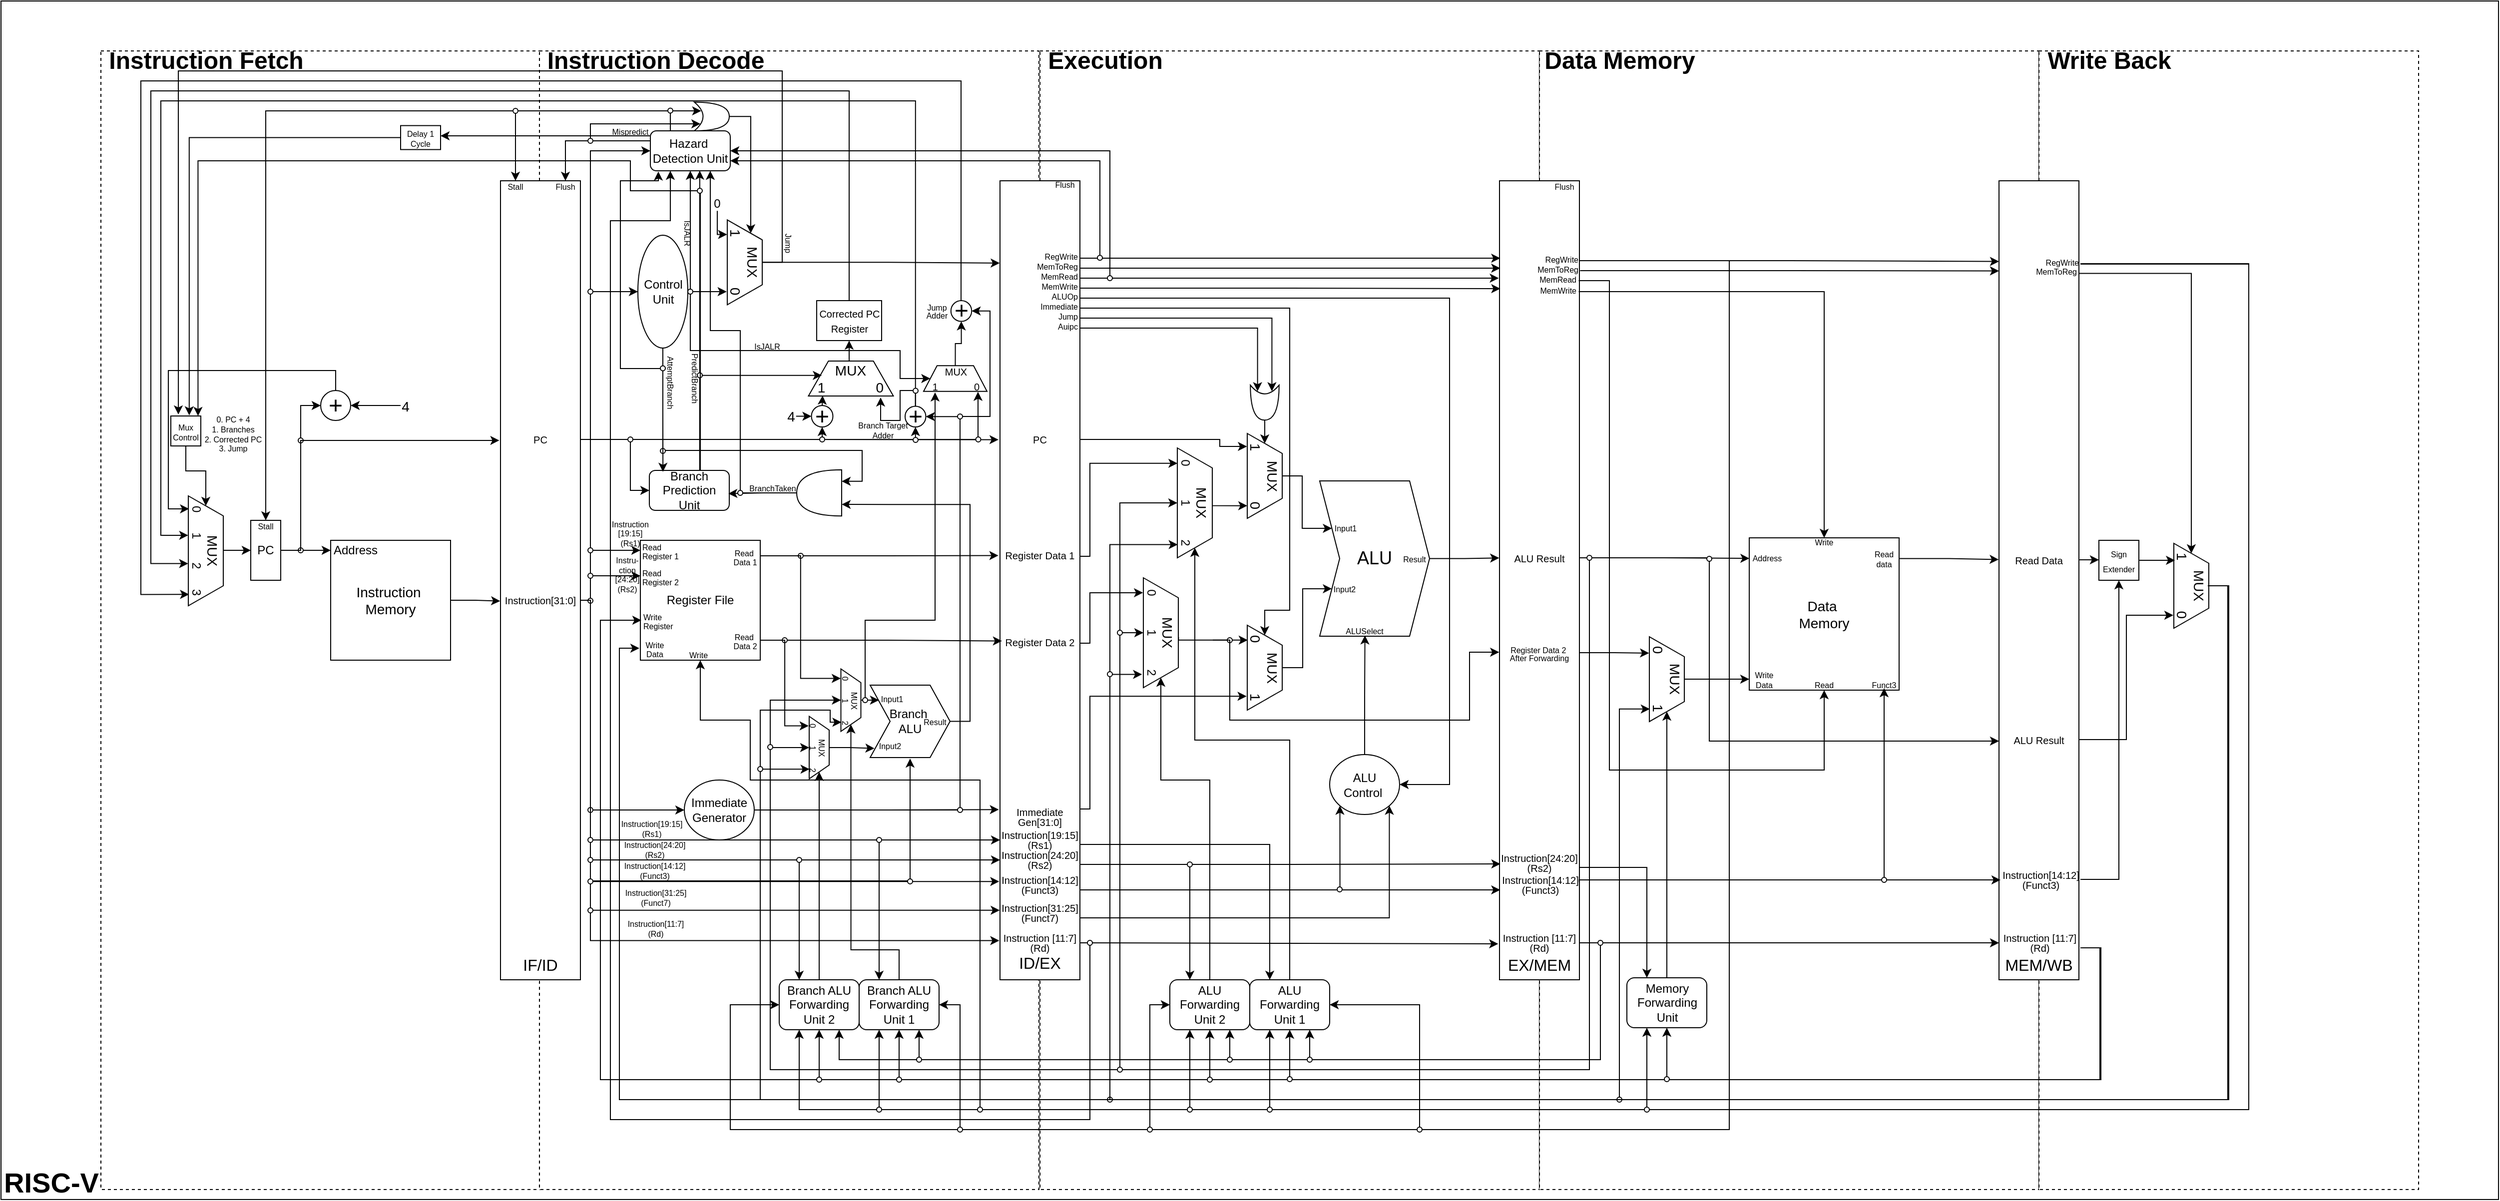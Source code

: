 <mxfile version="28.1.0">
  <diagram name="Page-1" id="GZ7liAXxxrRPXRjDUFEM">
    <mxGraphModel dx="2431" dy="1307" grid="1" gridSize="10" guides="1" tooltips="1" connect="1" arrows="1" fold="1" page="1" pageScale="1" pageWidth="2500" pageHeight="400" math="0" shadow="0">
      <root>
        <mxCell id="0" />
        <mxCell id="1" parent="0" />
        <mxCell id="hf-997PQVXYhl9oZUnzB-2" value="" style="rounded=0;whiteSpace=wrap;html=1;" parent="1" vertex="1">
          <mxGeometry width="2500" height="1200" as="geometry" />
        </mxCell>
        <mxCell id="hf-997PQVXYhl9oZUnzB-3" value="&lt;font style=&quot;font-size: 28px;&quot;&gt;RISC-V&lt;/font&gt;" style="text;strokeColor=none;fillColor=none;html=1;fontSize=24;fontStyle=1;verticalAlign=middle;align=center;" parent="1" vertex="1">
          <mxGeometry x="0.5" y="1168" width="99.5" height="30" as="geometry" />
        </mxCell>
        <mxCell id="hf-997PQVXYhl9oZUnzB-13" value="" style="rounded=0;whiteSpace=wrap;html=1;dashed=1;" parent="1" vertex="1">
          <mxGeometry x="100" y="50" width="440" height="1140" as="geometry" />
        </mxCell>
        <mxCell id="hf-997PQVXYhl9oZUnzB-14" value="" style="rounded=0;whiteSpace=wrap;html=1;dashed=1;" parent="1" vertex="1">
          <mxGeometry x="539" y="50" width="500" height="1140" as="geometry" />
        </mxCell>
        <mxCell id="hf-997PQVXYhl9oZUnzB-7" value="" style="rounded=0;whiteSpace=wrap;html=1;" parent="1" vertex="1">
          <mxGeometry x="500" y="180" width="80" height="800" as="geometry" />
        </mxCell>
        <mxCell id="hf-997PQVXYhl9oZUnzB-15" value="" style="rounded=0;whiteSpace=wrap;html=1;dashed=1;" parent="1" vertex="1">
          <mxGeometry x="1040" y="50" width="500" height="1140" as="geometry" />
        </mxCell>
        <mxCell id="hf-997PQVXYhl9oZUnzB-16" value="" style="rounded=0;whiteSpace=wrap;html=1;dashed=1;" parent="1" vertex="1">
          <mxGeometry x="1540" y="50" width="500" height="1140" as="geometry" />
        </mxCell>
        <mxCell id="hf-997PQVXYhl9oZUnzB-17" value="" style="rounded=0;whiteSpace=wrap;html=1;dashed=1;" parent="1" vertex="1">
          <mxGeometry x="2040" y="50" width="380" height="1140" as="geometry" />
        </mxCell>
        <mxCell id="hf-997PQVXYhl9oZUnzB-8" value="" style="rounded=0;whiteSpace=wrap;html=1;" parent="1" vertex="1">
          <mxGeometry x="1000" y="180" width="80" height="800" as="geometry" />
        </mxCell>
        <mxCell id="hf-997PQVXYhl9oZUnzB-9" value="" style="rounded=0;whiteSpace=wrap;html=1;" parent="1" vertex="1">
          <mxGeometry x="1500" y="180" width="80" height="800" as="geometry" />
        </mxCell>
        <mxCell id="hf-997PQVXYhl9oZUnzB-10" value="" style="rounded=0;whiteSpace=wrap;html=1;" parent="1" vertex="1">
          <mxGeometry x="2000" y="180" width="80" height="800" as="geometry" />
        </mxCell>
        <mxCell id="hf-997PQVXYhl9oZUnzB-19" value="&lt;font&gt;Instruction Fetch&lt;/font&gt;" style="text;strokeColor=none;fillColor=none;html=1;fontSize=24;fontStyle=1;verticalAlign=middle;align=center;" parent="1" vertex="1">
          <mxGeometry x="100" y="50" width="210" height="20" as="geometry" />
        </mxCell>
        <mxCell id="hf-997PQVXYhl9oZUnzB-21" value="&lt;font&gt;Instruction Decode&lt;/font&gt;" style="text;strokeColor=none;fillColor=none;html=1;fontSize=24;fontStyle=1;verticalAlign=middle;align=center;" parent="1" vertex="1">
          <mxGeometry x="540" y="50" width="230" height="20" as="geometry" />
        </mxCell>
        <mxCell id="hf-997PQVXYhl9oZUnzB-22" value="Execution" style="text;strokeColor=none;fillColor=none;html=1;fontSize=24;fontStyle=1;verticalAlign=middle;align=center;" parent="1" vertex="1">
          <mxGeometry x="1040" y="50" width="130" height="20" as="geometry" />
        </mxCell>
        <mxCell id="hf-997PQVXYhl9oZUnzB-23" value="Data Memory" style="text;strokeColor=none;fillColor=none;html=1;fontSize=24;fontStyle=1;verticalAlign=middle;align=center;" parent="1" vertex="1">
          <mxGeometry x="1540" y="50" width="160" height="20" as="geometry" />
        </mxCell>
        <mxCell id="hf-997PQVXYhl9oZUnzB-24" value="Write Back" style="text;strokeColor=none;fillColor=none;html=1;fontSize=24;fontStyle=1;verticalAlign=middle;align=center;" parent="1" vertex="1">
          <mxGeometry x="2040" y="50" width="140" height="20" as="geometry" />
        </mxCell>
        <mxCell id="hf-997PQVXYhl9oZUnzB-29" style="edgeStyle=orthogonalEdgeStyle;rounded=0;orthogonalLoop=1;jettySize=auto;html=1;exitX=1;exitY=0.5;exitDx=0;exitDy=0;entryX=0;entryY=0.5;entryDx=0;entryDy=0;" parent="1" source="hf-997PQVXYhl9oZUnzB-25" target="hf-997PQVXYhl9oZUnzB-28" edge="1">
          <mxGeometry relative="1" as="geometry" />
        </mxCell>
        <mxCell id="hf-997PQVXYhl9oZUnzB-32" style="edgeStyle=orthogonalEdgeStyle;rounded=0;orthogonalLoop=1;jettySize=auto;html=1;exitX=1;exitY=0.5;exitDx=0;exitDy=0;entryX=0;entryY=0.5;entryDx=0;entryDy=0;" parent="1" source="hf-997PQVXYhl9oZUnzB-25" target="hf-997PQVXYhl9oZUnzB-11" edge="1">
          <mxGeometry relative="1" as="geometry" />
        </mxCell>
        <mxCell id="hf-997PQVXYhl9oZUnzB-25" value="PC" style="rounded=0;whiteSpace=wrap;html=1;" parent="1" vertex="1">
          <mxGeometry x="250" y="520" width="30" height="60" as="geometry" />
        </mxCell>
        <mxCell id="hf-997PQVXYhl9oZUnzB-26" value="&lt;div&gt;&lt;font style=&quot;font-size: 14px;&quot;&gt;Instruction&amp;nbsp;&lt;/font&gt;&lt;/div&gt;&lt;div&gt;&lt;font style=&quot;font-size: 14px;&quot;&gt;Memory&lt;/font&gt;&lt;/div&gt;" style="rounded=0;whiteSpace=wrap;html=1;" parent="1" vertex="1">
          <mxGeometry x="330" y="540" width="120" height="120" as="geometry" />
        </mxCell>
        <mxCell id="hf-997PQVXYhl9oZUnzB-28" value="Address" style="text;html=1;align=center;verticalAlign=middle;whiteSpace=wrap;rounded=0;" parent="1" vertex="1">
          <mxGeometry x="330" y="540" width="50" height="20" as="geometry" />
        </mxCell>
        <mxCell id="hf-997PQVXYhl9oZUnzB-37" style="edgeStyle=orthogonalEdgeStyle;rounded=0;orthogonalLoop=1;jettySize=auto;html=1;exitX=0.5;exitY=0;exitDx=0;exitDy=0;entryX=0;entryY=0.5;entryDx=0;entryDy=0;" parent="1" target="hf-997PQVXYhl9oZUnzB-25" edge="1">
          <mxGeometry relative="1" as="geometry">
            <mxPoint x="222.5" y="550" as="sourcePoint" />
          </mxGeometry>
        </mxCell>
        <mxCell id="hf-997PQVXYhl9oZUnzB-11" value="&lt;font style=&quot;font-size: 24px;&quot;&gt;+&lt;/font&gt;" style="ellipse;whiteSpace=wrap;html=1;aspect=fixed;" parent="1" vertex="1">
          <mxGeometry x="320" y="390" width="30" height="30" as="geometry" />
        </mxCell>
        <mxCell id="hf-997PQVXYhl9oZUnzB-33" value="" style="ellipse;whiteSpace=wrap;html=1;fillStyle=solid;fillColor=light-dark(#FFFFFF,#FFFFFF);" parent="1" vertex="1">
          <mxGeometry x="297.5" y="547.5" width="5" height="5" as="geometry" />
        </mxCell>
        <mxCell id="hf-997PQVXYhl9oZUnzB-36" value="&lt;font style=&quot;font-size: 8px;&quot;&gt;Stall&lt;/font&gt;" style="text;html=1;align=center;verticalAlign=middle;whiteSpace=wrap;rounded=0;" parent="1" vertex="1">
          <mxGeometry x="235" y="520" width="60" height="10" as="geometry" />
        </mxCell>
        <mxCell id="hf-997PQVXYhl9oZUnzB-49" style="edgeStyle=orthogonalEdgeStyle;rounded=0;orthogonalLoop=1;jettySize=auto;html=1;entryX=1;entryY=0.5;entryDx=0;entryDy=0;" parent="1" target="hf-997PQVXYhl9oZUnzB-11" edge="1">
          <mxGeometry relative="1" as="geometry">
            <mxPoint x="400" y="405" as="sourcePoint" />
            <Array as="points">
              <mxPoint x="400" y="405" />
            </Array>
          </mxGeometry>
        </mxCell>
        <mxCell id="hf-997PQVXYhl9oZUnzB-38" value="&lt;font style=&quot;font-size: 14px;&quot;&gt;4&lt;/font&gt;" style="text;html=1;align=center;verticalAlign=middle;whiteSpace=wrap;rounded=0;" parent="1" vertex="1">
          <mxGeometry x="400" y="395.5" width="10" height="20" as="geometry" />
        </mxCell>
        <mxCell id="hf-997PQVXYhl9oZUnzB-43" style="edgeStyle=orthogonalEdgeStyle;rounded=0;orthogonalLoop=1;jettySize=auto;html=1;exitX=1;exitY=0.5;exitDx=0;exitDy=0;entryX=-0.005;entryY=0.526;entryDx=0;entryDy=0;entryPerimeter=0;" parent="1" source="hf-997PQVXYhl9oZUnzB-26" target="hf-997PQVXYhl9oZUnzB-7" edge="1">
          <mxGeometry relative="1" as="geometry" />
        </mxCell>
        <mxCell id="hf-997PQVXYhl9oZUnzB-44" value="" style="ellipse;whiteSpace=wrap;html=1;fillStyle=solid;fillColor=light-dark(#FFFFFF,#FFFFFF);" parent="1" vertex="1">
          <mxGeometry x="297.5" y="437.5" width="5" height="5" as="geometry" />
        </mxCell>
        <mxCell id="hf-997PQVXYhl9oZUnzB-48" style="edgeStyle=orthogonalEdgeStyle;rounded=0;orthogonalLoop=1;jettySize=auto;html=1;exitX=1;exitY=0.5;exitDx=0;exitDy=0;entryX=-0.008;entryY=0.533;entryDx=0;entryDy=0;entryPerimeter=0;" parent="1" source="hf-997PQVXYhl9oZUnzB-25" target="hf-997PQVXYhl9oZUnzB-54" edge="1">
          <mxGeometry relative="1" as="geometry">
            <mxPoint x="501" y="478" as="targetPoint" />
            <Array as="points">
              <mxPoint x="300" y="550" />
              <mxPoint x="300" y="440" />
              <mxPoint x="460" y="440" />
            </Array>
          </mxGeometry>
        </mxCell>
        <mxCell id="hf-997PQVXYhl9oZUnzB-56" style="edgeStyle=orthogonalEdgeStyle;rounded=0;orthogonalLoop=1;jettySize=auto;html=1;exitX=1;exitY=0.5;exitDx=0;exitDy=0;entryX=0;entryY=0.5;entryDx=0;entryDy=0;" parent="1" source="hf-997PQVXYhl9oZUnzB-53" target="hf-997PQVXYhl9oZUnzB-55" edge="1">
          <mxGeometry relative="1" as="geometry">
            <Array as="points">
              <mxPoint x="590" y="600" />
              <mxPoint x="590" y="291" />
            </Array>
          </mxGeometry>
        </mxCell>
        <mxCell id="hf-997PQVXYhl9oZUnzB-70" style="edgeStyle=orthogonalEdgeStyle;rounded=0;orthogonalLoop=1;jettySize=auto;html=1;exitX=1;exitY=0.5;exitDx=0;exitDy=0;entryX=0;entryY=0.5;entryDx=0;entryDy=0;" parent="1" source="hf-997PQVXYhl9oZUnzB-53" target="hf-997PQVXYhl9oZUnzB-69" edge="1">
          <mxGeometry relative="1" as="geometry">
            <Array as="points">
              <mxPoint x="590" y="600" />
              <mxPoint x="590" y="810" />
            </Array>
          </mxGeometry>
        </mxCell>
        <mxCell id="hf-997PQVXYhl9oZUnzB-219" style="edgeStyle=orthogonalEdgeStyle;rounded=0;orthogonalLoop=1;jettySize=auto;html=1;exitX=1;exitY=0.5;exitDx=0;exitDy=0;entryX=0.5;entryY=1;entryDx=0;entryDy=0;" parent="1" source="hf-997PQVXYhl9oZUnzB-53" edge="1">
          <mxGeometry relative="1" as="geometry">
            <mxPoint x="580" y="601" as="sourcePoint" />
            <mxPoint x="910" y="758.5" as="targetPoint" />
            <Array as="points">
              <mxPoint x="590" y="600" />
              <mxPoint x="590" y="881" />
              <mxPoint x="910" y="881" />
            </Array>
          </mxGeometry>
        </mxCell>
        <mxCell id="hf-997PQVXYhl9oZUnzB-229" style="edgeStyle=orthogonalEdgeStyle;rounded=0;orthogonalLoop=1;jettySize=auto;html=1;exitX=1;exitY=0.5;exitDx=0;exitDy=0;entryX=0;entryY=0.5;entryDx=0;entryDy=0;" parent="1" source="hf-997PQVXYhl9oZUnzB-53" target="hf-997PQVXYhl9oZUnzB-77" edge="1">
          <mxGeometry relative="1" as="geometry">
            <Array as="points">
              <mxPoint x="590" y="600" />
              <mxPoint x="590" y="150" />
            </Array>
          </mxGeometry>
        </mxCell>
        <mxCell id="hf-997PQVXYhl9oZUnzB-343" style="edgeStyle=orthogonalEdgeStyle;rounded=0;orthogonalLoop=1;jettySize=auto;html=1;exitX=1;exitY=0.5;exitDx=0;exitDy=0;entryX=0;entryY=0.5;entryDx=0;entryDy=0;" parent="1" source="hf-997PQVXYhl9oZUnzB-53" target="hf-997PQVXYhl9oZUnzB-76" edge="1">
          <mxGeometry relative="1" as="geometry">
            <Array as="points">
              <mxPoint x="590" y="600" />
              <mxPoint x="590" y="550" />
            </Array>
          </mxGeometry>
        </mxCell>
        <mxCell id="hf-997PQVXYhl9oZUnzB-344" style="edgeStyle=orthogonalEdgeStyle;rounded=0;orthogonalLoop=1;jettySize=auto;html=1;exitX=1;exitY=0.5;exitDx=0;exitDy=0;entryX=0;entryY=0.5;entryDx=0;entryDy=0;" parent="1" source="hf-997PQVXYhl9oZUnzB-53" target="hf-997PQVXYhl9oZUnzB-89" edge="1">
          <mxGeometry relative="1" as="geometry">
            <Array as="points">
              <mxPoint x="590" y="600" />
              <mxPoint x="590" y="576" />
            </Array>
          </mxGeometry>
        </mxCell>
        <mxCell id="hf-997PQVXYhl9oZUnzB-355" style="edgeStyle=orthogonalEdgeStyle;rounded=0;orthogonalLoop=1;jettySize=auto;html=1;exitX=1;exitY=0.5;exitDx=0;exitDy=0;entryX=0;entryY=0.25;entryDx=0;entryDy=0;" parent="1" source="hf-997PQVXYhl9oZUnzB-53" target="hf-997PQVXYhl9oZUnzB-354" edge="1">
          <mxGeometry relative="1" as="geometry">
            <Array as="points">
              <mxPoint x="590" y="600" />
              <mxPoint x="590" y="840" />
              <mxPoint x="1000" y="840" />
            </Array>
          </mxGeometry>
        </mxCell>
        <mxCell id="hf-997PQVXYhl9oZUnzB-358" style="edgeStyle=orthogonalEdgeStyle;rounded=0;orthogonalLoop=1;jettySize=auto;html=1;exitX=1;exitY=0.5;exitDx=0;exitDy=0;entryX=0.25;entryY=0;entryDx=0;entryDy=0;" parent="1" source="hf-997PQVXYhl9oZUnzB-53" target="hf-997PQVXYhl9oZUnzB-78" edge="1">
          <mxGeometry relative="1" as="geometry">
            <Array as="points">
              <mxPoint x="590" y="600" />
              <mxPoint x="590" y="840" />
              <mxPoint x="879" y="840" />
            </Array>
          </mxGeometry>
        </mxCell>
        <mxCell id="hf-997PQVXYhl9oZUnzB-361" style="edgeStyle=orthogonalEdgeStyle;rounded=0;orthogonalLoop=1;jettySize=auto;html=1;exitX=1;exitY=0.5;exitDx=0;exitDy=0;entryX=0.25;entryY=0;entryDx=0;entryDy=0;" parent="1" source="hf-997PQVXYhl9oZUnzB-53" target="hf-997PQVXYhl9oZUnzB-117" edge="1">
          <mxGeometry relative="1" as="geometry">
            <Array as="points">
              <mxPoint x="590" y="600" />
              <mxPoint x="590" y="860" />
              <mxPoint x="799" y="860" />
            </Array>
          </mxGeometry>
        </mxCell>
        <mxCell id="hf-997PQVXYhl9oZUnzB-53" value="&lt;font style=&quot;font-size: 10px;&quot;&gt;Instruction[31:0]&lt;/font&gt;" style="text;html=1;align=center;verticalAlign=middle;whiteSpace=wrap;rounded=0;" parent="1" vertex="1">
          <mxGeometry x="500" y="585" width="80" height="30" as="geometry" />
        </mxCell>
        <mxCell id="hf-997PQVXYhl9oZUnzB-253" style="edgeStyle=orthogonalEdgeStyle;rounded=0;orthogonalLoop=1;jettySize=auto;html=1;exitX=1;exitY=0.5;exitDx=0;exitDy=0;entryX=0;entryY=0.5;entryDx=0;entryDy=0;" parent="1" source="hf-997PQVXYhl9oZUnzB-54" target="hf-997PQVXYhl9oZUnzB-80" edge="1">
          <mxGeometry relative="1" as="geometry">
            <Array as="points">
              <mxPoint x="630" y="439" />
              <mxPoint x="630" y="490" />
            </Array>
          </mxGeometry>
        </mxCell>
        <mxCell id="hf-997PQVXYhl9oZUnzB-283" style="edgeStyle=orthogonalEdgeStyle;rounded=0;orthogonalLoop=1;jettySize=auto;html=1;exitX=1;exitY=0.5;exitDx=0;exitDy=0;entryX=0.5;entryY=1;entryDx=0;entryDy=0;" parent="1" source="hf-997PQVXYhl9oZUnzB-54" target="hf-997PQVXYhl9oZUnzB-161" edge="1">
          <mxGeometry relative="1" as="geometry">
            <Array as="points">
              <mxPoint x="822" y="439" />
            </Array>
          </mxGeometry>
        </mxCell>
        <mxCell id="hf-997PQVXYhl9oZUnzB-290" style="edgeStyle=orthogonalEdgeStyle;rounded=0;orthogonalLoop=1;jettySize=auto;html=1;exitX=1;exitY=0.5;exitDx=0;exitDy=0;entryX=0.5;entryY=1;entryDx=0;entryDy=0;" parent="1" source="hf-997PQVXYhl9oZUnzB-54" target="hf-997PQVXYhl9oZUnzB-209" edge="1">
          <mxGeometry relative="1" as="geometry">
            <Array as="points">
              <mxPoint x="915" y="439" />
            </Array>
          </mxGeometry>
        </mxCell>
        <mxCell id="hf-997PQVXYhl9oZUnzB-317" style="edgeStyle=orthogonalEdgeStyle;rounded=0;orthogonalLoop=1;jettySize=auto;html=1;exitX=1;exitY=0.5;exitDx=0;exitDy=0;entryX=0.864;entryY=1.015;entryDx=0;entryDy=0;entryPerimeter=0;" parent="1" source="hf-997PQVXYhl9oZUnzB-54" target="hf-997PQVXYhl9oZUnzB-319" edge="1">
          <mxGeometry relative="1" as="geometry">
            <mxPoint x="984.625" y="426.5" as="targetPoint" />
            <Array as="points">
              <mxPoint x="978" y="439" />
              <mxPoint x="978" y="391" />
            </Array>
          </mxGeometry>
        </mxCell>
        <mxCell id="hf-997PQVXYhl9oZUnzB-54" value="&lt;div align=&quot;center&quot;&gt;&lt;font style=&quot;font-size: 10px;&quot;&gt;PC&lt;/font&gt;&lt;/div&gt;" style="text;html=1;align=center;verticalAlign=middle;whiteSpace=wrap;rounded=0;" parent="1" vertex="1">
          <mxGeometry x="499.5" y="424" width="80" height="30" as="geometry" />
        </mxCell>
        <mxCell id="hf-997PQVXYhl9oZUnzB-322" style="edgeStyle=orthogonalEdgeStyle;rounded=0;orthogonalLoop=1;jettySize=auto;html=1;exitX=1;exitY=0.5;exitDx=0;exitDy=0;entryX=0;entryY=0.5;entryDx=0;entryDy=0;" parent="1" source="hf-997PQVXYhl9oZUnzB-55" target="hf-997PQVXYhl9oZUnzB-319" edge="1">
          <mxGeometry relative="1" as="geometry">
            <Array as="points">
              <mxPoint x="690" y="291" />
              <mxPoint x="690" y="350" />
              <mxPoint x="900" y="350" />
              <mxPoint x="900" y="378" />
            </Array>
          </mxGeometry>
        </mxCell>
        <mxCell id="hf-997PQVXYhl9oZUnzB-327" style="edgeStyle=orthogonalEdgeStyle;rounded=0;orthogonalLoop=1;jettySize=auto;html=1;exitX=0.5;exitY=1;exitDx=0;exitDy=0;entryX=0.103;entryY=1.017;entryDx=0;entryDy=0;entryPerimeter=0;" parent="1" source="hf-997PQVXYhl9oZUnzB-55" target="hf-997PQVXYhl9oZUnzB-77" edge="1">
          <mxGeometry relative="1" as="geometry">
            <Array as="points">
              <mxPoint x="663" y="368" />
              <mxPoint x="620" y="368" />
              <mxPoint x="620" y="180" />
              <mxPoint x="658" y="180" />
              <mxPoint x="658" y="171" />
            </Array>
          </mxGeometry>
        </mxCell>
        <mxCell id="hf-997PQVXYhl9oZUnzB-55" value="Control Unit" style="ellipse;whiteSpace=wrap;html=1;" parent="1" vertex="1">
          <mxGeometry x="637.5" y="234.5" width="50" height="113" as="geometry" />
        </mxCell>
        <mxCell id="hf-997PQVXYhl9oZUnzB-62" value="&lt;font style=&quot;font-size: 16px;&quot;&gt;IF/ID&lt;/font&gt;" style="text;html=1;align=center;verticalAlign=middle;whiteSpace=wrap;rounded=0;" parent="1" vertex="1">
          <mxGeometry x="500" y="950" width="80" height="30" as="geometry" />
        </mxCell>
        <mxCell id="hf-997PQVXYhl9oZUnzB-63" value="&lt;font style=&quot;font-size: 16px;&quot;&gt;ID/EX&lt;/font&gt;" style="text;html=1;align=center;verticalAlign=middle;whiteSpace=wrap;rounded=0;" parent="1" vertex="1">
          <mxGeometry x="1000" y="948" width="80" height="30" as="geometry" />
        </mxCell>
        <mxCell id="hf-997PQVXYhl9oZUnzB-64" value="&lt;font style=&quot;font-size: 16px;&quot;&gt;EX/MEM&lt;/font&gt;" style="text;html=1;align=center;verticalAlign=middle;whiteSpace=wrap;rounded=0;" parent="1" vertex="1">
          <mxGeometry x="1500" y="950" width="80" height="30" as="geometry" />
        </mxCell>
        <mxCell id="hf-997PQVXYhl9oZUnzB-65" value="&lt;font style=&quot;font-size: 16px;&quot;&gt;MEM/WB&lt;/font&gt;" style="text;html=1;align=center;verticalAlign=middle;whiteSpace=wrap;rounded=0;" parent="1" vertex="1">
          <mxGeometry x="2000" y="950" width="80" height="30" as="geometry" />
        </mxCell>
        <mxCell id="hf-997PQVXYhl9oZUnzB-337" style="edgeStyle=orthogonalEdgeStyle;rounded=0;orthogonalLoop=1;jettySize=auto;html=1;exitX=0.5;exitY=0;exitDx=0;exitDy=0;entryX=0.251;entryY=-0.05;entryDx=0;entryDy=0;entryPerimeter=0;" parent="1" source="hf-997PQVXYhl9oZUnzB-66" target="hf-997PQVXYhl9oZUnzB-288" edge="1">
          <mxGeometry relative="1" as="geometry">
            <Array as="points">
              <mxPoint x="782" y="262" />
              <mxPoint x="782" y="70" />
              <mxPoint x="178" y="70" />
            </Array>
          </mxGeometry>
        </mxCell>
        <mxCell id="hf-997PQVXYhl9oZUnzB-66" value="&lt;div&gt;&lt;font style=&quot;font-size: 14px;&quot;&gt;MUX&lt;/font&gt;&lt;/div&gt;&lt;div&gt;&lt;font style=&quot;font-size: 14px;&quot;&gt;1&amp;nbsp; &amp;nbsp; &amp;nbsp; &amp;nbsp; &amp;nbsp; &amp;nbsp; &amp;nbsp;0&lt;/font&gt;&lt;/div&gt;" style="shape=trapezoid;perimeter=trapezoidPerimeter;whiteSpace=wrap;html=1;fixedSize=1;rotation=90;" parent="1" vertex="1">
          <mxGeometry x="702" y="244.13" width="85" height="35" as="geometry" />
        </mxCell>
        <mxCell id="hf-997PQVXYhl9oZUnzB-292" style="edgeStyle=orthogonalEdgeStyle;rounded=0;orthogonalLoop=1;jettySize=auto;html=1;exitX=1;exitY=0.5;exitDx=0;exitDy=0;entryX=1;entryY=0.5;entryDx=0;entryDy=0;" parent="1" source="hf-997PQVXYhl9oZUnzB-69" target="hf-997PQVXYhl9oZUnzB-209" edge="1">
          <mxGeometry relative="1" as="geometry">
            <Array as="points">
              <mxPoint x="960" y="810" />
              <mxPoint x="960" y="416" />
            </Array>
          </mxGeometry>
        </mxCell>
        <mxCell id="hf-997PQVXYhl9oZUnzB-314" style="edgeStyle=orthogonalEdgeStyle;rounded=0;orthogonalLoop=1;jettySize=auto;html=1;exitX=1;exitY=0.5;exitDx=0;exitDy=0;entryX=1;entryY=0.5;entryDx=0;entryDy=0;" parent="1" edge="1">
          <mxGeometry relative="1" as="geometry">
            <mxPoint x="709" y="810" as="sourcePoint" />
            <mxPoint x="971.63" y="310.375" as="targetPoint" />
            <Array as="points">
              <mxPoint x="960" y="810" />
              <mxPoint x="960" y="416" />
              <mxPoint x="990" y="416" />
              <mxPoint x="990" y="310" />
            </Array>
          </mxGeometry>
        </mxCell>
        <mxCell id="hf-997PQVXYhl9oZUnzB-69" value="Immediate Generator" style="ellipse;whiteSpace=wrap;html=1;" parent="1" vertex="1">
          <mxGeometry x="684" y="780" width="70" height="60" as="geometry" />
        </mxCell>
        <mxCell id="hf-997PQVXYhl9oZUnzB-71" value="Register File" style="rounded=0;whiteSpace=wrap;html=1;" parent="1" vertex="1">
          <mxGeometry x="640" y="540" width="120" height="120" as="geometry" />
        </mxCell>
        <mxCell id="hf-997PQVXYhl9oZUnzB-75" value="" style="ellipse;whiteSpace=wrap;html=1;fillStyle=solid;fillColor=light-dark(#FFFFFF,#FFFFFF);" parent="1" vertex="1">
          <mxGeometry x="587.5" y="598" width="5" height="5" as="geometry" />
        </mxCell>
        <mxCell id="hf-997PQVXYhl9oZUnzB-76" value="&lt;div align=&quot;left&quot; style=&quot;line-height: 70%;&quot;&gt;&lt;div&gt;&lt;font style=&quot;font-size: 8px; line-height: 70%;&quot;&gt;Read&amp;nbsp;&lt;/font&gt;&lt;/div&gt;&lt;div&gt;&lt;font style=&quot;font-size: 8px; line-height: 70%;&quot;&gt;Register 1&lt;/font&gt;&lt;/div&gt;&lt;/div&gt;" style="text;html=1;align=left;verticalAlign=middle;whiteSpace=wrap;rounded=0;" parent="1" vertex="1">
          <mxGeometry x="640" y="540" width="40" height="20" as="geometry" />
        </mxCell>
        <mxCell id="hf-997PQVXYhl9oZUnzB-242" style="edgeStyle=orthogonalEdgeStyle;rounded=0;orthogonalLoop=1;jettySize=auto;html=1;exitX=0;exitY=0.25;exitDx=0;exitDy=0;entryX=0.5;entryY=0;entryDx=0;entryDy=0;" parent="1" source="hf-997PQVXYhl9oZUnzB-77" target="hf-997PQVXYhl9oZUnzB-97" edge="1">
          <mxGeometry relative="1" as="geometry">
            <Array as="points">
              <mxPoint x="565" y="140" />
            </Array>
          </mxGeometry>
        </mxCell>
        <mxCell id="hf-997PQVXYhl9oZUnzB-244" style="edgeStyle=orthogonalEdgeStyle;rounded=0;orthogonalLoop=1;jettySize=auto;html=1;exitX=0.25;exitY=0;exitDx=0;exitDy=0;entryX=0.5;entryY=0;entryDx=0;entryDy=0;" parent="1" source="hf-997PQVXYhl9oZUnzB-77" target="hf-997PQVXYhl9oZUnzB-36" edge="1">
          <mxGeometry relative="1" as="geometry">
            <Array as="points">
              <mxPoint x="670" y="110" />
              <mxPoint x="265" y="110" />
            </Array>
          </mxGeometry>
        </mxCell>
        <mxCell id="hf-997PQVXYhl9oZUnzB-301" style="edgeStyle=orthogonalEdgeStyle;rounded=0;orthogonalLoop=1;jettySize=auto;html=1;exitX=-0.003;exitY=0.125;exitDx=0;exitDy=0;entryX=1;entryY=0.427;entryDx=0;entryDy=0;exitPerimeter=0;entryPerimeter=0;" parent="1" source="hf-997PQVXYhl9oZUnzB-77" target="hf-997PQVXYhl9oZUnzB-300" edge="1">
          <mxGeometry relative="1" as="geometry">
            <Array as="points" />
          </mxGeometry>
        </mxCell>
        <mxCell id="pjKRZVNVOW-XogU7AWUY-1" style="edgeStyle=orthogonalEdgeStyle;rounded=0;orthogonalLoop=1;jettySize=auto;html=1;exitX=0.25;exitY=0;exitDx=0;exitDy=0;entryX=0.5;entryY=0;entryDx=0;entryDy=0;" edge="1" parent="1" source="hf-997PQVXYhl9oZUnzB-77" target="hf-997PQVXYhl9oZUnzB-241">
          <mxGeometry relative="1" as="geometry" />
        </mxCell>
        <mxCell id="hf-997PQVXYhl9oZUnzB-77" value="&lt;div&gt;Hazard&amp;nbsp;&lt;/div&gt;&lt;div&gt;Detection Unit&lt;/div&gt;" style="rounded=1;whiteSpace=wrap;html=1;" parent="1" vertex="1">
          <mxGeometry x="650" y="130" width="80" height="40" as="geometry" />
        </mxCell>
        <mxCell id="hf-997PQVXYhl9oZUnzB-132" style="edgeStyle=orthogonalEdgeStyle;rounded=0;orthogonalLoop=1;jettySize=auto;html=1;exitX=0.5;exitY=0;exitDx=0;exitDy=0;entryX=1;entryY=0.5;entryDx=0;entryDy=0;" parent="1" source="hf-997PQVXYhl9oZUnzB-78" target="hf-997PQVXYhl9oZUnzB-121" edge="1">
          <mxGeometry relative="1" as="geometry">
            <Array as="points">
              <mxPoint x="899" y="950" />
              <mxPoint x="851" y="950" />
            </Array>
          </mxGeometry>
        </mxCell>
        <mxCell id="hf-997PQVXYhl9oZUnzB-78" value="Branch ALU Forwarding Unit 1" style="rounded=1;whiteSpace=wrap;html=1;" parent="1" vertex="1">
          <mxGeometry x="859" y="980" width="80" height="50" as="geometry" />
        </mxCell>
        <mxCell id="hf-997PQVXYhl9oZUnzB-279" style="edgeStyle=orthogonalEdgeStyle;rounded=0;orthogonalLoop=1;jettySize=auto;html=1;exitX=0.63;exitY=-0.004;exitDx=0;exitDy=0;entryX=0.618;entryY=0.996;entryDx=0;entryDy=0;entryPerimeter=0;exitPerimeter=0;" parent="1" source="hf-997PQVXYhl9oZUnzB-80" target="hf-997PQVXYhl9oZUnzB-77" edge="1">
          <mxGeometry relative="1" as="geometry">
            <Array as="points" />
          </mxGeometry>
        </mxCell>
        <mxCell id="hf-997PQVXYhl9oZUnzB-80" value="Branch Prediction Unit" style="rounded=1;whiteSpace=wrap;html=1;" parent="1" vertex="1">
          <mxGeometry x="649" y="470" width="80" height="40" as="geometry" />
        </mxCell>
        <mxCell id="hf-997PQVXYhl9oZUnzB-200" style="edgeStyle=orthogonalEdgeStyle;rounded=0;orthogonalLoop=1;jettySize=auto;html=1;exitX=0.5;exitY=0;exitDx=0;exitDy=0;entryX=1;entryY=0.5;entryDx=0;entryDy=0;" parent="1" source="hf-997PQVXYhl9oZUnzB-81" target="hf-997PQVXYhl9oZUnzB-95" edge="1">
          <mxGeometry relative="1" as="geometry">
            <Array as="points">
              <mxPoint x="1290" y="740" />
              <mxPoint x="1195" y="740" />
            </Array>
          </mxGeometry>
        </mxCell>
        <mxCell id="hf-997PQVXYhl9oZUnzB-81" value="ALU Forwarding Unit 1" style="rounded=1;whiteSpace=wrap;html=1;" parent="1" vertex="1">
          <mxGeometry x="1250" y="980" width="80" height="50" as="geometry" />
        </mxCell>
        <mxCell id="hf-997PQVXYhl9oZUnzB-136" style="edgeStyle=orthogonalEdgeStyle;rounded=0;orthogonalLoop=1;jettySize=auto;html=1;exitX=0.5;exitY=0;exitDx=0;exitDy=0;entryX=1;entryY=0.5;entryDx=0;entryDy=0;" parent="1" source="hf-997PQVXYhl9oZUnzB-82" target="hf-997PQVXYhl9oZUnzB-133" edge="1">
          <mxGeometry relative="1" as="geometry" />
        </mxCell>
        <mxCell id="hf-997PQVXYhl9oZUnzB-82" value="Memory Forwarding Unit" style="rounded=1;whiteSpace=wrap;html=1;" parent="1" vertex="1">
          <mxGeometry x="1627.5" y="978" width="80" height="50" as="geometry" />
        </mxCell>
        <mxCell id="hf-997PQVXYhl9oZUnzB-86" value="&lt;font style=&quot;font-size: 18px;&quot;&gt;ALU&lt;/font&gt;" style="shape=step;perimeter=stepPerimeter;whiteSpace=wrap;html=1;fixedSize=1;" parent="1" vertex="1">
          <mxGeometry x="1320" y="480.5" width="110" height="155.5" as="geometry" />
        </mxCell>
        <mxCell id="hf-997PQVXYhl9oZUnzB-88" value="&lt;div&gt;&lt;font style=&quot;font-size: 14px;&quot;&gt;Data&amp;nbsp;&lt;/font&gt;&lt;/div&gt;&lt;div&gt;&lt;font style=&quot;font-size: 14px;&quot;&gt;Memory&lt;/font&gt;&lt;/div&gt;" style="rounded=0;whiteSpace=wrap;html=1;" parent="1" vertex="1">
          <mxGeometry x="1750" y="537.5" width="150" height="152.5" as="geometry" />
        </mxCell>
        <mxCell id="hf-997PQVXYhl9oZUnzB-89" value="&lt;div align=&quot;left&quot; style=&quot;line-height: 70%;&quot;&gt;&lt;div&gt;&lt;font style=&quot;font-size: 8px; line-height: 70%;&quot;&gt;Read&amp;nbsp;&lt;/font&gt;&lt;/div&gt;&lt;div&gt;&lt;font style=&quot;font-size: 8px; line-height: 70%;&quot;&gt;Register 2&lt;/font&gt;&lt;/div&gt;&lt;/div&gt;" style="text;html=1;align=left;verticalAlign=middle;whiteSpace=wrap;rounded=0;" parent="1" vertex="1">
          <mxGeometry x="640" y="565.5" width="40" height="20" as="geometry" />
        </mxCell>
        <mxCell id="hf-997PQVXYhl9oZUnzB-90" value="&lt;div style=&quot;line-height: 70%;&quot;&gt;&lt;div&gt;&lt;font style=&quot;font-size: 8px; line-height: 70%;&quot;&gt;Read&amp;nbsp;&lt;/font&gt;&lt;/div&gt;&lt;div&gt;&lt;font style=&quot;font-size: 8px; line-height: 70%;&quot;&gt;Data 1&lt;/font&gt;&lt;/div&gt;&lt;/div&gt;" style="text;html=1;align=center;verticalAlign=middle;whiteSpace=wrap;rounded=0;" parent="1" vertex="1">
          <mxGeometry x="730" y="545.5" width="30" height="20" as="geometry" />
        </mxCell>
        <mxCell id="hf-997PQVXYhl9oZUnzB-91" value="&lt;div style=&quot;line-height: 70%;&quot;&gt;&lt;div&gt;&lt;font style=&quot;font-size: 8px; line-height: 70%;&quot;&gt;Read&amp;nbsp;&lt;/font&gt;&lt;/div&gt;&lt;div&gt;&lt;font style=&quot;font-size: 8px; line-height: 70%;&quot;&gt;Data 2&lt;/font&gt;&lt;/div&gt;&lt;/div&gt;" style="text;html=1;align=center;verticalAlign=middle;whiteSpace=wrap;rounded=0;" parent="1" vertex="1">
          <mxGeometry x="730" y="630" width="30" height="20" as="geometry" />
        </mxCell>
        <mxCell id="hf-997PQVXYhl9oZUnzB-92" value="&lt;div align=&quot;left&quot; style=&quot;line-height: 70%;&quot;&gt;&lt;div&gt;&lt;font style=&quot;font-size: 8px; line-height: 70%;&quot;&gt;Write&amp;nbsp;&lt;/font&gt;&lt;/div&gt;&lt;div&gt;&lt;font style=&quot;font-size: 8px; line-height: 70%;&quot;&gt;Register&lt;/font&gt;&lt;/div&gt;&lt;/div&gt;" style="text;html=1;align=left;verticalAlign=middle;whiteSpace=wrap;rounded=0;" parent="1" vertex="1">
          <mxGeometry x="641" y="610" width="30" height="20" as="geometry" />
        </mxCell>
        <mxCell id="hf-997PQVXYhl9oZUnzB-93" value="&lt;div style=&quot;line-height: 70%;&quot;&gt;&lt;div&gt;&lt;div&gt;&lt;font style=&quot;font-size: 8px; line-height: 70%;&quot;&gt;Write&lt;/font&gt;&lt;/div&gt;&lt;div&gt;&lt;font style=&quot;font-size: 8px; line-height: 70%;&quot;&gt;Data&lt;/font&gt;&lt;/div&gt;&lt;/div&gt;&lt;/div&gt;" style="text;html=1;align=center;verticalAlign=middle;whiteSpace=wrap;rounded=0;" parent="1" vertex="1">
          <mxGeometry x="639" y="638" width="31" height="20" as="geometry" />
        </mxCell>
        <mxCell id="hf-997PQVXYhl9oZUnzB-94" value="ALU Control&amp;nbsp;" style="ellipse;whiteSpace=wrap;html=1;" parent="1" vertex="1">
          <mxGeometry x="1330" y="754.5" width="70" height="60" as="geometry" />
        </mxCell>
        <mxCell id="hf-997PQVXYhl9oZUnzB-95" value="&lt;div&gt;&lt;font style=&quot;font-size: 14px;&quot;&gt;MUX&lt;/font&gt;&lt;/div&gt;&lt;div&gt;0&amp;nbsp; &amp;nbsp; &amp;nbsp; &amp;nbsp; &amp;nbsp; 1&amp;nbsp; &amp;nbsp; &amp;nbsp; &amp;nbsp; &amp;nbsp; 2&lt;/div&gt;" style="shape=trapezoid;perimeter=trapezoidPerimeter;whiteSpace=wrap;html=1;fixedSize=1;rotation=90;" parent="1" vertex="1">
          <mxGeometry x="1140" y="485" width="110" height="35" as="geometry" />
        </mxCell>
        <mxCell id="hf-997PQVXYhl9oZUnzB-97" value="&lt;font style=&quot;font-size: 8px;&quot;&gt;Flush&lt;/font&gt;" style="text;html=1;align=center;verticalAlign=middle;whiteSpace=wrap;rounded=0;" parent="1" vertex="1">
          <mxGeometry x="550" y="180" width="30" height="10" as="geometry" />
        </mxCell>
        <mxCell id="hf-997PQVXYhl9oZUnzB-98" value="&lt;div&gt;&lt;font style=&quot;font-size: 14px;&quot;&gt;MUX&lt;/font&gt;&lt;/div&gt;&lt;div&gt;0&amp;nbsp; &amp;nbsp; &amp;nbsp; &amp;nbsp; &amp;nbsp; 1&amp;nbsp; &amp;nbsp; &amp;nbsp; &amp;nbsp; &amp;nbsp; 2&lt;/div&gt;" style="shape=trapezoid;perimeter=trapezoidPerimeter;whiteSpace=wrap;html=1;fixedSize=1;rotation=90;" parent="1" vertex="1">
          <mxGeometry x="1106" y="615" width="110" height="35" as="geometry" />
        </mxCell>
        <mxCell id="hf-997PQVXYhl9oZUnzB-166" style="edgeStyle=orthogonalEdgeStyle;rounded=0;orthogonalLoop=1;jettySize=auto;html=1;exitX=0.5;exitY=0;exitDx=0;exitDy=0;entryX=0;entryY=0.75;entryDx=0;entryDy=0;" parent="1" source="hf-997PQVXYhl9oZUnzB-100" target="hf-997PQVXYhl9oZUnzB-86" edge="1">
          <mxGeometry relative="1" as="geometry">
            <Array as="points">
              <mxPoint x="1303" y="668" />
              <mxPoint x="1303" y="588" />
            </Array>
          </mxGeometry>
        </mxCell>
        <mxCell id="hf-997PQVXYhl9oZUnzB-100" value="&lt;div&gt;&lt;font style=&quot;font-size: 14px;&quot;&gt;MUX&lt;/font&gt;&lt;/div&gt;&lt;div&gt;&lt;font style=&quot;font-size: 14px;&quot;&gt;0&amp;nbsp; &amp;nbsp; &amp;nbsp; &amp;nbsp; &amp;nbsp; &amp;nbsp; &amp;nbsp;1&lt;/font&gt;&lt;/div&gt;" style="shape=trapezoid;perimeter=trapezoidPerimeter;whiteSpace=wrap;html=1;fixedSize=1;rotation=90;" parent="1" vertex="1">
          <mxGeometry x="1222.5" y="650" width="85" height="35" as="geometry" />
        </mxCell>
        <mxCell id="hf-997PQVXYhl9oZUnzB-101" value="&lt;div style=&quot;line-height: 80%;&quot;&gt;&lt;div&gt;&lt;font style=&quot;font-size: 8px; line-height: 80%;&quot;&gt;0. PC + 4&lt;/font&gt;&lt;/div&gt;&lt;div&gt;&lt;font style=&quot;font-size: 8px; line-height: 80%;&quot;&gt;1. Branches&lt;/font&gt;&lt;/div&gt;&lt;div&gt;&lt;font style=&quot;font-size: 8px; line-height: 80%;&quot;&gt;2. Corrected PC&lt;/font&gt;&lt;/div&gt;&lt;div&gt;&lt;font style=&quot;font-size: 8px; line-height: 80%;&quot;&gt;3. Jump&lt;/font&gt;&lt;/div&gt;&lt;/div&gt;" style="text;html=1;align=center;verticalAlign=middle;whiteSpace=wrap;rounded=0;" parent="1" vertex="1">
          <mxGeometry x="200" y="412.5" width="65" height="41.5" as="geometry" />
        </mxCell>
        <mxCell id="hf-997PQVXYhl9oZUnzB-102" value="&lt;div align=&quot;center&quot;&gt;Branch&amp;nbsp;&lt;/div&gt;&lt;div align=&quot;center&quot;&gt;ALU&lt;/div&gt;" style="shape=step;perimeter=stepPerimeter;whiteSpace=wrap;html=1;fixedSize=1;align=center;" parent="1" vertex="1">
          <mxGeometry x="870" y="685" width="80" height="72.5" as="geometry" />
        </mxCell>
        <mxCell id="hf-997PQVXYhl9oZUnzB-103" value="&lt;font style=&quot;font-size: 8px;&quot;&gt;Flush&lt;/font&gt;" style="text;html=1;align=center;verticalAlign=middle;whiteSpace=wrap;rounded=0;" parent="1" vertex="1">
          <mxGeometry x="1050" y="178.13" width="30" height="10" as="geometry" />
        </mxCell>
        <mxCell id="hf-997PQVXYhl9oZUnzB-104" value="&lt;font style=&quot;font-size: 8px;&quot;&gt;Flush&lt;/font&gt;" style="text;html=1;align=center;verticalAlign=middle;whiteSpace=wrap;rounded=0;" parent="1" vertex="1">
          <mxGeometry x="1550" y="180" width="30" height="10" as="geometry" />
        </mxCell>
        <mxCell id="hf-997PQVXYhl9oZUnzB-165" style="edgeStyle=orthogonalEdgeStyle;rounded=0;orthogonalLoop=1;jettySize=auto;html=1;exitX=0.5;exitY=0;exitDx=0;exitDy=0;entryX=0;entryY=0.25;entryDx=0;entryDy=0;" parent="1" source="hf-997PQVXYhl9oZUnzB-105" target="hf-997PQVXYhl9oZUnzB-86" edge="1">
          <mxGeometry relative="1" as="geometry" />
        </mxCell>
        <mxCell id="hf-997PQVXYhl9oZUnzB-105" value="&lt;div&gt;&lt;font style=&quot;font-size: 14px;&quot;&gt;MUX&lt;/font&gt;&lt;/div&gt;&lt;div&gt;&lt;font style=&quot;font-size: 14px;&quot;&gt;1&amp;nbsp; &amp;nbsp; &amp;nbsp; &amp;nbsp; &amp;nbsp; &amp;nbsp; &amp;nbsp;0&lt;/font&gt;&lt;/div&gt;" style="shape=trapezoid;perimeter=trapezoidPerimeter;whiteSpace=wrap;html=1;fixedSize=1;rotation=90;" parent="1" vertex="1">
          <mxGeometry x="1222.5" y="458" width="85" height="35" as="geometry" />
        </mxCell>
        <mxCell id="hf-997PQVXYhl9oZUnzB-108" style="edgeStyle=orthogonalEdgeStyle;rounded=0;orthogonalLoop=1;jettySize=auto;html=1;exitX=0.5;exitY=0;exitDx=0;exitDy=0;entryX=0.851;entryY=0.999;entryDx=0;entryDy=0;entryPerimeter=0;" parent="1" source="hf-997PQVXYhl9oZUnzB-95" target="hf-997PQVXYhl9oZUnzB-105" edge="1">
          <mxGeometry relative="1" as="geometry">
            <mxPoint x="1213" y="503" as="sourcePoint" />
            <mxPoint x="1248" y="505" as="targetPoint" />
            <Array as="points">
              <mxPoint x="1213" y="505" />
            </Array>
          </mxGeometry>
        </mxCell>
        <mxCell id="hf-997PQVXYhl9oZUnzB-109" style="edgeStyle=orthogonalEdgeStyle;rounded=0;orthogonalLoop=1;jettySize=auto;html=1;exitX=0.541;exitY=-0.006;exitDx=0;exitDy=0;entryX=0.175;entryY=0.987;entryDx=0;entryDy=0;entryPerimeter=0;exitPerimeter=0;" parent="1" source="hf-997PQVXYhl9oZUnzB-98" target="hf-997PQVXYhl9oZUnzB-100" edge="1">
          <mxGeometry relative="1" as="geometry">
            <Array as="points">
              <mxPoint x="1179" y="640" />
            </Array>
          </mxGeometry>
        </mxCell>
        <mxCell id="hf-997PQVXYhl9oZUnzB-110" style="edgeStyle=orthogonalEdgeStyle;rounded=0;orthogonalLoop=1;jettySize=auto;html=1;exitX=1;exitY=0.5;exitDx=0;exitDy=0;entryX=0.024;entryY=0.576;entryDx=0;entryDy=0;entryPerimeter=0;" parent="1" source="hf-997PQVXYhl9oZUnzB-91" target="hf-997PQVXYhl9oZUnzB-8" edge="1">
          <mxGeometry relative="1" as="geometry" />
        </mxCell>
        <mxCell id="hf-997PQVXYhl9oZUnzB-111" style="edgeStyle=orthogonalEdgeStyle;rounded=0;orthogonalLoop=1;jettySize=auto;html=1;exitX=1;exitY=0.5;exitDx=0;exitDy=0;entryX=-0.02;entryY=0.469;entryDx=0;entryDy=0;entryPerimeter=0;" parent="1" source="hf-997PQVXYhl9oZUnzB-90" target="hf-997PQVXYhl9oZUnzB-8" edge="1">
          <mxGeometry relative="1" as="geometry" />
        </mxCell>
        <mxCell id="hf-997PQVXYhl9oZUnzB-114" value="" style="ellipse;whiteSpace=wrap;html=1;fillStyle=solid;fillColor=light-dark(#FFFFFF,#FFFFFF);" parent="1" vertex="1">
          <mxGeometry x="798" y="553" width="5" height="5" as="geometry" />
        </mxCell>
        <mxCell id="hf-997PQVXYhl9oZUnzB-115" value="" style="ellipse;whiteSpace=wrap;html=1;fillStyle=solid;fillColor=light-dark(#FFFFFF,#FFFFFF);" parent="1" vertex="1">
          <mxGeometry x="782" y="637.5" width="5" height="5" as="geometry" />
        </mxCell>
        <mxCell id="hf-997PQVXYhl9oZUnzB-131" style="edgeStyle=orthogonalEdgeStyle;rounded=0;orthogonalLoop=1;jettySize=auto;html=1;exitX=0.5;exitY=0;exitDx=0;exitDy=0;entryX=1;entryY=0.5;entryDx=0;entryDy=0;" parent="1" source="hf-997PQVXYhl9oZUnzB-117" target="hf-997PQVXYhl9oZUnzB-123" edge="1">
          <mxGeometry relative="1" as="geometry" />
        </mxCell>
        <mxCell id="hf-997PQVXYhl9oZUnzB-117" value="Branch ALU Forwarding Unit 2" style="rounded=1;whiteSpace=wrap;html=1;" parent="1" vertex="1">
          <mxGeometry x="779" y="980" width="80" height="50" as="geometry" />
        </mxCell>
        <mxCell id="hf-997PQVXYhl9oZUnzB-119" style="edgeStyle=orthogonalEdgeStyle;rounded=0;orthogonalLoop=1;jettySize=auto;html=1;exitX=0.5;exitY=0;exitDx=0;exitDy=0;entryX=0.111;entryY=0.22;entryDx=0;entryDy=0;entryPerimeter=0;" parent="1" source="hf-997PQVXYhl9oZUnzB-121" target="hf-997PQVXYhl9oZUnzB-102" edge="1">
          <mxGeometry relative="1" as="geometry">
            <mxPoint x="856.25" y="700" as="sourcePoint" />
          </mxGeometry>
        </mxCell>
        <mxCell id="hf-997PQVXYhl9oZUnzB-335" style="edgeStyle=orthogonalEdgeStyle;rounded=0;orthogonalLoop=1;jettySize=auto;html=1;exitX=0.5;exitY=0;exitDx=0;exitDy=0;entryX=0.186;entryY=1.038;entryDx=0;entryDy=0;entryPerimeter=0;" parent="1" source="hf-997PQVXYhl9oZUnzB-121" target="hf-997PQVXYhl9oZUnzB-319" edge="1">
          <mxGeometry relative="1" as="geometry">
            <mxPoint x="855.75" y="700" as="sourcePoint" />
            <mxPoint x="926.875" y="543.75" as="targetPoint" />
            <Array as="points">
              <mxPoint x="865" y="700" />
              <mxPoint x="865" y="620" />
              <mxPoint x="935" y="620" />
              <mxPoint x="935" y="392" />
            </Array>
          </mxGeometry>
        </mxCell>
        <mxCell id="hf-997PQVXYhl9oZUnzB-121" value="&lt;div style=&quot;line-height: 70%;&quot;&gt;&lt;div&gt;&lt;div&gt;&lt;font style=&quot;font-size: 8px; line-height: 70%;&quot;&gt;MUX&lt;/font&gt;&lt;/div&gt;&lt;div&gt;&lt;font style=&quot;font-size: 8px; line-height: 70%;&quot;&gt;0&amp;nbsp; &amp;nbsp; &amp;nbsp; &amp;nbsp; 1&amp;nbsp; &amp;nbsp; &amp;nbsp; &amp;nbsp; 2&lt;/font&gt;&lt;/div&gt;&lt;/div&gt;&lt;/div&gt;" style="shape=trapezoid;perimeter=trapezoidPerimeter;whiteSpace=wrap;html=1;fixedSize=1;rotation=90;size=13.75;" parent="1" vertex="1">
          <mxGeometry x="819.5" y="690" width="62.5" height="20" as="geometry" />
        </mxCell>
        <mxCell id="hf-997PQVXYhl9oZUnzB-122" value="&lt;font style=&quot;font-size: 8px;&quot;&gt;Input1&lt;/font&gt;" style="text;html=1;align=center;verticalAlign=middle;whiteSpace=wrap;rounded=0;" parent="1" vertex="1">
          <mxGeometry x="877" y="688" width="30" height="20" as="geometry" />
        </mxCell>
        <mxCell id="hf-997PQVXYhl9oZUnzB-123" value="&lt;div style=&quot;line-height: 70%;&quot;&gt;&lt;div&gt;&lt;div&gt;&lt;font style=&quot;font-size: 8px; line-height: 70%;&quot;&gt;MUX&lt;/font&gt;&lt;/div&gt;&lt;div&gt;&lt;font style=&quot;font-size: 8px; line-height: 70%;&quot;&gt;0&amp;nbsp; &amp;nbsp; &amp;nbsp; &amp;nbsp; 1&amp;nbsp; &amp;nbsp; &amp;nbsp; &amp;nbsp; 2&lt;/font&gt;&lt;/div&gt;&lt;/div&gt;&lt;/div&gt;" style="shape=trapezoid;perimeter=trapezoidPerimeter;whiteSpace=wrap;html=1;fixedSize=1;rotation=90;size=13.75;" parent="1" vertex="1">
          <mxGeometry x="787.75" y="737.5" width="62.5" height="20" as="geometry" />
        </mxCell>
        <mxCell id="hf-997PQVXYhl9oZUnzB-125" value="&lt;font style=&quot;font-size: 8px;&quot;&gt;Input2&lt;/font&gt;" style="text;html=1;align=center;verticalAlign=middle;whiteSpace=wrap;rounded=0;" parent="1" vertex="1">
          <mxGeometry x="875" y="734.5" width="30" height="20" as="geometry" />
        </mxCell>
        <mxCell id="hf-997PQVXYhl9oZUnzB-127" style="edgeStyle=orthogonalEdgeStyle;rounded=0;orthogonalLoop=1;jettySize=auto;html=1;exitX=0.5;exitY=0;exitDx=0;exitDy=0;entryX=0.054;entryY=0.874;entryDx=0;entryDy=0;entryPerimeter=0;" parent="1" source="hf-997PQVXYhl9oZUnzB-123" target="hf-997PQVXYhl9oZUnzB-102" edge="1">
          <mxGeometry relative="1" as="geometry" />
        </mxCell>
        <mxCell id="hf-997PQVXYhl9oZUnzB-128" style="edgeStyle=orthogonalEdgeStyle;rounded=0;orthogonalLoop=1;jettySize=auto;html=1;exitX=1;exitY=0.5;exitDx=0;exitDy=0;entryX=0.152;entryY=1.027;entryDx=0;entryDy=0;entryPerimeter=0;" parent="1" source="hf-997PQVXYhl9oZUnzB-91" target="hf-997PQVXYhl9oZUnzB-123" edge="1">
          <mxGeometry relative="1" as="geometry" />
        </mxCell>
        <mxCell id="hf-997PQVXYhl9oZUnzB-130" style="edgeStyle=orthogonalEdgeStyle;rounded=0;orthogonalLoop=1;jettySize=auto;html=1;exitX=1;exitY=0.5;exitDx=0;exitDy=0;entryX=0.152;entryY=1.008;entryDx=0;entryDy=0;entryPerimeter=0;" parent="1" source="hf-997PQVXYhl9oZUnzB-90" target="hf-997PQVXYhl9oZUnzB-121" edge="1">
          <mxGeometry relative="1" as="geometry" />
        </mxCell>
        <mxCell id="hf-997PQVXYhl9oZUnzB-135" style="edgeStyle=orthogonalEdgeStyle;rounded=0;orthogonalLoop=1;jettySize=auto;html=1;exitX=0.5;exitY=0;exitDx=0;exitDy=0;entryX=0;entryY=0.5;entryDx=0;entryDy=0;" parent="1" source="hf-997PQVXYhl9oZUnzB-133" target="hf-997PQVXYhl9oZUnzB-134" edge="1">
          <mxGeometry relative="1" as="geometry" />
        </mxCell>
        <mxCell id="hf-997PQVXYhl9oZUnzB-133" value="&lt;div&gt;&lt;font style=&quot;font-size: 14px;&quot;&gt;MUX&lt;/font&gt;&lt;/div&gt;&lt;div&gt;&lt;font style=&quot;font-size: 14px;&quot;&gt;0&amp;nbsp; &amp;nbsp; &amp;nbsp; &amp;nbsp; &amp;nbsp; &amp;nbsp; &amp;nbsp;1&lt;/font&gt;&lt;/div&gt;" style="shape=trapezoid;perimeter=trapezoidPerimeter;whiteSpace=wrap;html=1;fixedSize=1;rotation=90;" parent="1" vertex="1">
          <mxGeometry x="1625" y="661.5" width="85" height="35" as="geometry" />
        </mxCell>
        <mxCell id="hf-997PQVXYhl9oZUnzB-134" value="&lt;div style=&quot;line-height: 80%;&quot;&gt;&lt;font style=&quot;font-size: 8px; line-height: 80%;&quot;&gt;Write Data&lt;/font&gt;&lt;/div&gt;" style="text;html=1;align=center;verticalAlign=middle;whiteSpace=wrap;rounded=0;" parent="1" vertex="1">
          <mxGeometry x="1750" y="669" width="30" height="20" as="geometry" />
        </mxCell>
        <mxCell id="hf-997PQVXYhl9oZUnzB-137" value="&lt;font style=&quot;font-size: 10px;&quot;&gt;Register Data 1&lt;/font&gt;" style="text;html=1;align=center;verticalAlign=middle;whiteSpace=wrap;rounded=0;" parent="1" vertex="1">
          <mxGeometry x="1000" y="549.5" width="80" height="10" as="geometry" />
        </mxCell>
        <mxCell id="hf-997PQVXYhl9oZUnzB-138" value="&lt;font style=&quot;font-size: 10px;&quot;&gt;Register Data 2&lt;/font&gt;" style="text;html=1;align=center;verticalAlign=middle;whiteSpace=wrap;rounded=0;" parent="1" vertex="1">
          <mxGeometry x="1000" y="636.5" width="80" height="10" as="geometry" />
        </mxCell>
        <mxCell id="hf-997PQVXYhl9oZUnzB-139" style="edgeStyle=orthogonalEdgeStyle;rounded=0;orthogonalLoop=1;jettySize=auto;html=1;exitX=1;exitY=0.5;exitDx=0;exitDy=0;entryX=0.136;entryY=1.01;entryDx=0;entryDy=0;entryPerimeter=0;" parent="1" source="hf-997PQVXYhl9oZUnzB-138" target="hf-997PQVXYhl9oZUnzB-98" edge="1">
          <mxGeometry relative="1" as="geometry">
            <Array as="points">
              <mxPoint x="1090" y="643" />
              <mxPoint x="1090" y="593" />
            </Array>
          </mxGeometry>
        </mxCell>
        <mxCell id="hf-997PQVXYhl9oZUnzB-140" value="" style="ellipse;whiteSpace=wrap;html=1;fillStyle=solid;fillColor=light-dark(#FFFFFF,#FFFFFF);" parent="1" vertex="1">
          <mxGeometry x="1227.5" y="637.5" width="5" height="5" as="geometry" />
        </mxCell>
        <mxCell id="hf-997PQVXYhl9oZUnzB-141" style="edgeStyle=orthogonalEdgeStyle;rounded=0;orthogonalLoop=1;jettySize=auto;html=1;exitX=0.567;exitY=-0.015;exitDx=0;exitDy=0;entryX=-0.004;entryY=0.59;entryDx=0;entryDy=0;entryPerimeter=0;exitPerimeter=0;" parent="1" edge="1">
          <mxGeometry relative="1" as="geometry">
            <mxPoint x="1213.025" y="639.87" as="sourcePoint" />
            <mxPoint x="1499.68" y="652" as="targetPoint" />
            <Array as="points">
              <mxPoint x="1230" y="640" />
              <mxPoint x="1230" y="720" />
              <mxPoint x="1470" y="720" />
              <mxPoint x="1470" y="652" />
            </Array>
          </mxGeometry>
        </mxCell>
        <mxCell id="hf-997PQVXYhl9oZUnzB-142" value="&lt;div style=&quot;line-height: 60%;&quot;&gt;&lt;div&gt;&lt;font style=&quot;font-size: 8px; line-height: 60%;&quot;&gt;Register Data 2&amp;nbsp;&lt;/font&gt;&lt;/div&gt;&lt;div&gt;&lt;font style=&quot;font-size: 8px; line-height: 60%;&quot;&gt;After Forwarding&lt;/font&gt;&lt;/div&gt;&lt;/div&gt;" style="text;html=1;align=center;verticalAlign=middle;whiteSpace=wrap;rounded=0;" parent="1" vertex="1">
          <mxGeometry x="1500" y="647.5" width="80" height="10" as="geometry" />
        </mxCell>
        <mxCell id="hf-997PQVXYhl9oZUnzB-143" style="edgeStyle=orthogonalEdgeStyle;rounded=0;orthogonalLoop=1;jettySize=auto;html=1;exitX=1;exitY=0.5;exitDx=0;exitDy=0;entryX=0.193;entryY=1.009;entryDx=0;entryDy=0;entryPerimeter=0;" parent="1" source="hf-997PQVXYhl9oZUnzB-142" target="hf-997PQVXYhl9oZUnzB-133" edge="1">
          <mxGeometry relative="1" as="geometry" />
        </mxCell>
        <mxCell id="hf-997PQVXYhl9oZUnzB-144" style="edgeStyle=orthogonalEdgeStyle;rounded=0;orthogonalLoop=1;jettySize=auto;html=1;exitX=1;exitY=0.5;exitDx=0;exitDy=0;entryX=-0.004;entryY=0.472;entryDx=0;entryDy=0;entryPerimeter=0;" parent="1" source="hf-997PQVXYhl9oZUnzB-86" target="hf-997PQVXYhl9oZUnzB-9" edge="1">
          <mxGeometry relative="1" as="geometry" />
        </mxCell>
        <mxCell id="hf-997PQVXYhl9oZUnzB-224" style="edgeStyle=orthogonalEdgeStyle;rounded=0;orthogonalLoop=1;jettySize=auto;html=1;exitX=1;exitY=0.5;exitDx=0;exitDy=0;entryX=0.5;entryY=1;entryDx=0;entryDy=0;" parent="1" source="hf-997PQVXYhl9oZUnzB-145" target="hf-997PQVXYhl9oZUnzB-98" edge="1">
          <mxGeometry relative="1" as="geometry">
            <Array as="points">
              <mxPoint x="1590" y="558" />
              <mxPoint x="1590" y="1070" />
              <mxPoint x="1120" y="1070" />
              <mxPoint x="1120" y="633" />
            </Array>
          </mxGeometry>
        </mxCell>
        <mxCell id="hf-997PQVXYhl9oZUnzB-225" style="edgeStyle=orthogonalEdgeStyle;rounded=0;orthogonalLoop=1;jettySize=auto;html=1;exitX=1;exitY=0.5;exitDx=0;exitDy=0;entryX=0.5;entryY=1;entryDx=0;entryDy=0;" parent="1" source="hf-997PQVXYhl9oZUnzB-145" target="hf-997PQVXYhl9oZUnzB-95" edge="1">
          <mxGeometry relative="1" as="geometry">
            <Array as="points">
              <mxPoint x="1590" y="558" />
              <mxPoint x="1590" y="1070" />
              <mxPoint x="1120" y="1070" />
              <mxPoint x="1120" y="503" />
            </Array>
          </mxGeometry>
        </mxCell>
        <mxCell id="hf-997PQVXYhl9oZUnzB-231" style="edgeStyle=orthogonalEdgeStyle;rounded=0;orthogonalLoop=1;jettySize=auto;html=1;exitX=1;exitY=0.5;exitDx=0;exitDy=0;entryX=0.5;entryY=1;entryDx=0;entryDy=0;" parent="1" source="hf-997PQVXYhl9oZUnzB-145" target="hf-997PQVXYhl9oZUnzB-123" edge="1">
          <mxGeometry relative="1" as="geometry">
            <Array as="points">
              <mxPoint x="1590" y="557" />
              <mxPoint x="1590" y="1070" />
              <mxPoint x="770" y="1070" />
              <mxPoint x="770" y="748" />
            </Array>
          </mxGeometry>
        </mxCell>
        <mxCell id="hf-997PQVXYhl9oZUnzB-232" style="edgeStyle=orthogonalEdgeStyle;rounded=0;orthogonalLoop=1;jettySize=auto;html=1;exitX=1;exitY=0.5;exitDx=0;exitDy=0;entryX=0.5;entryY=1;entryDx=0;entryDy=0;" parent="1" source="hf-997PQVXYhl9oZUnzB-145" target="hf-997PQVXYhl9oZUnzB-121" edge="1">
          <mxGeometry relative="1" as="geometry">
            <Array as="points">
              <mxPoint x="1590" y="557" />
              <mxPoint x="1590" y="1070" />
              <mxPoint x="770" y="1070" />
              <mxPoint x="770" y="700" />
            </Array>
          </mxGeometry>
        </mxCell>
        <mxCell id="hf-997PQVXYhl9oZUnzB-145" value="&lt;font style=&quot;font-size: 10px;&quot;&gt;ALU Result&lt;/font&gt;" style="text;html=1;align=center;verticalAlign=middle;whiteSpace=wrap;rounded=0;" parent="1" vertex="1">
          <mxGeometry x="1500" y="552.5" width="80" height="10" as="geometry" />
        </mxCell>
        <mxCell id="hf-997PQVXYhl9oZUnzB-146" style="edgeStyle=orthogonalEdgeStyle;rounded=0;orthogonalLoop=1;jettySize=auto;html=1;exitX=1;exitY=0.5;exitDx=0;exitDy=0;entryX=0.001;entryY=0.135;entryDx=0;entryDy=0;entryPerimeter=0;" parent="1" source="hf-997PQVXYhl9oZUnzB-145" target="hf-997PQVXYhl9oZUnzB-88" edge="1">
          <mxGeometry relative="1" as="geometry" />
        </mxCell>
        <mxCell id="hf-997PQVXYhl9oZUnzB-147" value="&lt;font style=&quot;font-size: 8px;&quot;&gt;Address&lt;/font&gt;" style="text;html=1;align=center;verticalAlign=middle;whiteSpace=wrap;rounded=0;" parent="1" vertex="1">
          <mxGeometry x="1753" y="553" width="30" height="7.5" as="geometry" />
        </mxCell>
        <mxCell id="hf-997PQVXYhl9oZUnzB-148" value="&lt;div style=&quot;line-height: 80%;&quot;&gt;&lt;font style=&quot;font-size: 8px; line-height: 80%;&quot;&gt;Read data&lt;/font&gt;&lt;/div&gt;" style="text;html=1;align=center;verticalAlign=middle;whiteSpace=wrap;rounded=0;" parent="1" vertex="1">
          <mxGeometry x="1870" y="554.5" width="30" height="7.5" as="geometry" />
        </mxCell>
        <mxCell id="hf-997PQVXYhl9oZUnzB-149" style="edgeStyle=orthogonalEdgeStyle;rounded=0;orthogonalLoop=1;jettySize=auto;html=1;exitX=1;exitY=0.5;exitDx=0;exitDy=0;entryX=-0.004;entryY=0.474;entryDx=0;entryDy=0;entryPerimeter=0;" parent="1" source="hf-997PQVXYhl9oZUnzB-148" target="hf-997PQVXYhl9oZUnzB-10" edge="1">
          <mxGeometry relative="1" as="geometry" />
        </mxCell>
        <mxCell id="hf-997PQVXYhl9oZUnzB-157" style="edgeStyle=orthogonalEdgeStyle;rounded=0;orthogonalLoop=1;jettySize=auto;html=1;exitX=0.5;exitY=0;exitDx=0;exitDy=0;entryX=0;entryY=0.5;entryDx=0;entryDy=0;" parent="1" source="hf-997PQVXYhl9oZUnzB-150" target="hf-997PQVXYhl9oZUnzB-93" edge="1">
          <mxGeometry relative="1" as="geometry">
            <Array as="points">
              <mxPoint x="2230" y="586" />
              <mxPoint x="2230" y="1100" />
              <mxPoint x="619" y="1100" />
              <mxPoint x="619" y="648" />
            </Array>
          </mxGeometry>
        </mxCell>
        <mxCell id="hf-997PQVXYhl9oZUnzB-150" value="&lt;div&gt;&lt;font style=&quot;font-size: 14px;&quot;&gt;MUX&lt;/font&gt;&lt;/div&gt;&lt;div&gt;&lt;font style=&quot;font-size: 14px;&quot;&gt;1&amp;nbsp; &amp;nbsp; &amp;nbsp; &amp;nbsp; &amp;nbsp; &amp;nbsp; &amp;nbsp;0&lt;/font&gt;&lt;/div&gt;" style="shape=trapezoid;perimeter=trapezoidPerimeter;whiteSpace=wrap;html=1;fixedSize=1;rotation=90;" parent="1" vertex="1">
          <mxGeometry x="2150" y="568" width="85" height="35" as="geometry" />
        </mxCell>
        <mxCell id="hf-997PQVXYhl9oZUnzB-429" style="edgeStyle=orthogonalEdgeStyle;rounded=0;orthogonalLoop=1;jettySize=auto;html=1;exitX=1;exitY=0.5;exitDx=0;exitDy=0;entryX=0;entryY=0.5;entryDx=0;entryDy=0;" parent="1" source="hf-997PQVXYhl9oZUnzB-151" target="hf-997PQVXYhl9oZUnzB-428" edge="1">
          <mxGeometry relative="1" as="geometry">
            <Array as="points" />
          </mxGeometry>
        </mxCell>
        <mxCell id="hf-997PQVXYhl9oZUnzB-151" value="&lt;font style=&quot;font-size: 10px;&quot;&gt;Read Data&lt;/font&gt;" style="text;html=1;align=center;verticalAlign=middle;whiteSpace=wrap;rounded=0;" parent="1" vertex="1">
          <mxGeometry x="2000" y="554.5" width="80" height="10" as="geometry" />
        </mxCell>
        <mxCell id="hf-997PQVXYhl9oZUnzB-153" style="edgeStyle=orthogonalEdgeStyle;rounded=0;orthogonalLoop=1;jettySize=auto;html=1;exitX=1;exitY=0.5;exitDx=0;exitDy=0;" parent="1" source="hf-997PQVXYhl9oZUnzB-145" edge="1">
          <mxGeometry relative="1" as="geometry">
            <mxPoint x="2000" y="741" as="targetPoint" />
            <Array as="points">
              <mxPoint x="1710" y="557" />
              <mxPoint x="1710" y="741" />
            </Array>
          </mxGeometry>
        </mxCell>
        <mxCell id="hf-997PQVXYhl9oZUnzB-154" value="" style="ellipse;whiteSpace=wrap;html=1;fillStyle=solid;fillColor=light-dark(#FFFFFF,#FFFFFF);" parent="1" vertex="1">
          <mxGeometry x="1707.5" y="556" width="5" height="5" as="geometry" />
        </mxCell>
        <mxCell id="hf-997PQVXYhl9oZUnzB-155" value="&lt;font style=&quot;font-size: 10px;&quot;&gt;ALU Result&lt;/font&gt;" style="text;html=1;align=center;verticalAlign=middle;whiteSpace=wrap;rounded=0;" parent="1" vertex="1">
          <mxGeometry x="2000" y="734.5" width="80" height="10" as="geometry" />
        </mxCell>
        <mxCell id="hf-997PQVXYhl9oZUnzB-156" style="edgeStyle=orthogonalEdgeStyle;rounded=0;orthogonalLoop=1;jettySize=auto;html=1;exitX=1;exitY=0.5;exitDx=0;exitDy=0;entryX=0.847;entryY=1.014;entryDx=0;entryDy=0;entryPerimeter=0;" parent="1" source="hf-997PQVXYhl9oZUnzB-155" target="hf-997PQVXYhl9oZUnzB-150" edge="1">
          <mxGeometry relative="1" as="geometry" />
        </mxCell>
        <mxCell id="hf-997PQVXYhl9oZUnzB-158" style="edgeStyle=orthogonalEdgeStyle;rounded=0;orthogonalLoop=1;jettySize=auto;html=1;exitX=0.5;exitY=0;exitDx=0;exitDy=0;entryX=0.852;entryY=0.987;entryDx=0;entryDy=0;entryPerimeter=0;" parent="1" source="hf-997PQVXYhl9oZUnzB-150" target="hf-997PQVXYhl9oZUnzB-133" edge="1">
          <mxGeometry relative="1" as="geometry">
            <Array as="points">
              <mxPoint x="2230" y="586" />
              <mxPoint x="2230" y="1100" />
              <mxPoint x="1620" y="1100" />
              <mxPoint x="1620" y="709" />
            </Array>
          </mxGeometry>
        </mxCell>
        <mxCell id="hf-997PQVXYhl9oZUnzB-159" value="" style="ellipse;whiteSpace=wrap;html=1;fillStyle=solid;fillColor=light-dark(#FFFFFF,#FFFFFF);" parent="1" vertex="1">
          <mxGeometry x="1617.5" y="1097.5" width="5" height="5" as="geometry" />
        </mxCell>
        <mxCell id="hf-997PQVXYhl9oZUnzB-160" style="edgeStyle=orthogonalEdgeStyle;rounded=0;orthogonalLoop=1;jettySize=auto;html=1;exitX=1;exitY=0.5;exitDx=0;exitDy=0;entryX=0.14;entryY=0.996;entryDx=0;entryDy=0;entryPerimeter=0;" parent="1" source="hf-997PQVXYhl9oZUnzB-137" target="hf-997PQVXYhl9oZUnzB-95" edge="1">
          <mxGeometry relative="1" as="geometry">
            <Array as="points">
              <mxPoint x="1090" y="556" />
              <mxPoint x="1090" y="463" />
            </Array>
          </mxGeometry>
        </mxCell>
        <mxCell id="hf-997PQVXYhl9oZUnzB-161" value="&lt;font style=&quot;font-size: 24px;&quot;&gt;+&lt;/font&gt;" style="ellipse;whiteSpace=wrap;html=1;aspect=fixed;" parent="1" vertex="1">
          <mxGeometry x="811.25" y="405" width="21.5" height="21.5" as="geometry" />
        </mxCell>
        <mxCell id="hf-997PQVXYhl9oZUnzB-163" style="edgeStyle=orthogonalEdgeStyle;rounded=0;orthogonalLoop=1;jettySize=auto;html=1;exitX=0.5;exitY=0;exitDx=0;exitDy=0;entryX=0.412;entryY=0.995;entryDx=0;entryDy=0;entryPerimeter=0;" parent="1" source="hf-997PQVXYhl9oZUnzB-94" target="hf-997PQVXYhl9oZUnzB-86" edge="1">
          <mxGeometry relative="1" as="geometry" />
        </mxCell>
        <mxCell id="hf-997PQVXYhl9oZUnzB-164" value="&lt;font style=&quot;font-size: 8px;&quot;&gt;ALUSelect&lt;/font&gt;" style="text;html=1;align=center;verticalAlign=middle;whiteSpace=wrap;rounded=0;" parent="1" vertex="1">
          <mxGeometry x="1350" y="626.5" width="30" height="7.5" as="geometry" />
        </mxCell>
        <mxCell id="hf-997PQVXYhl9oZUnzB-167" value="&lt;font style=&quot;font-size: 8px;&quot;&gt;Input2&lt;/font&gt;" style="text;html=1;align=center;verticalAlign=middle;whiteSpace=wrap;rounded=0;" parent="1" vertex="1">
          <mxGeometry x="1330" y="584" width="30" height="7.5" as="geometry" />
        </mxCell>
        <mxCell id="hf-997PQVXYhl9oZUnzB-168" value="&lt;font style=&quot;font-size: 8px;&quot;&gt;Input1&lt;/font&gt;" style="text;html=1;align=center;verticalAlign=middle;whiteSpace=wrap;rounded=0;" parent="1" vertex="1">
          <mxGeometry x="1331" y="523" width="30" height="7.5" as="geometry" />
        </mxCell>
        <mxCell id="hf-997PQVXYhl9oZUnzB-169" style="edgeStyle=orthogonalEdgeStyle;rounded=0;orthogonalLoop=1;jettySize=auto;html=1;exitX=1;exitY=0.5;exitDx=0;exitDy=0;entryX=-0.014;entryY=0.787;entryDx=0;entryDy=0;entryPerimeter=0;" parent="1" source="hf-997PQVXYhl9oZUnzB-69" target="hf-997PQVXYhl9oZUnzB-8" edge="1">
          <mxGeometry relative="1" as="geometry" />
        </mxCell>
        <mxCell id="hf-997PQVXYhl9oZUnzB-170" value="&lt;div style=&quot;line-height: 80%;&quot;&gt;&lt;div&gt;&lt;font style=&quot;font-size: 10px; line-height: 80%;&quot;&gt;Immediate&lt;/font&gt;&lt;/div&gt;&lt;div&gt;&lt;font style=&quot;font-size: 10px; line-height: 80%;&quot;&gt;Gen[31:0]&lt;/font&gt;&lt;/div&gt;&lt;/div&gt;" style="text;html=1;align=center;verticalAlign=middle;whiteSpace=wrap;rounded=0;" parent="1" vertex="1">
          <mxGeometry x="1000" y="804" width="80" height="26" as="geometry" />
        </mxCell>
        <mxCell id="hf-997PQVXYhl9oZUnzB-171" style="edgeStyle=orthogonalEdgeStyle;rounded=0;orthogonalLoop=1;jettySize=auto;html=1;exitX=1;exitY=0.5;exitDx=0;exitDy=0;entryX=0.837;entryY=1.019;entryDx=0;entryDy=0;entryPerimeter=0;" parent="1" target="hf-997PQVXYhl9oZUnzB-100" edge="1">
          <mxGeometry relative="1" as="geometry">
            <mxPoint x="1080" y="809" as="sourcePoint" />
            <mxPoint x="1240" y="696" as="targetPoint" />
            <Array as="points">
              <mxPoint x="1090" y="809" />
              <mxPoint x="1090" y="696" />
            </Array>
          </mxGeometry>
        </mxCell>
        <mxCell id="hf-997PQVXYhl9oZUnzB-172" style="edgeStyle=orthogonalEdgeStyle;rounded=0;orthogonalLoop=1;jettySize=auto;html=1;exitX=1;exitY=0.5;exitDx=0;exitDy=0;entryX=-0.009;entryY=0.877;entryDx=0;entryDy=0;entryPerimeter=0;" parent="1" source="hf-997PQVXYhl9oZUnzB-53" target="hf-997PQVXYhl9oZUnzB-8" edge="1">
          <mxGeometry relative="1" as="geometry">
            <Array as="points">
              <mxPoint x="590" y="600" />
              <mxPoint x="590" y="882" />
            </Array>
          </mxGeometry>
        </mxCell>
        <mxCell id="hf-997PQVXYhl9oZUnzB-173" value="" style="ellipse;whiteSpace=wrap;html=1;fillStyle=solid;fillColor=light-dark(#FFFFFF,#FFFFFF);" parent="1" vertex="1">
          <mxGeometry x="587.5" y="807.5" width="5" height="5" as="geometry" />
        </mxCell>
        <mxCell id="hf-997PQVXYhl9oZUnzB-174" value="&lt;div style=&quot;line-height: 80%;&quot;&gt;&lt;div&gt;&lt;font style=&quot;font-size: 8px; line-height: 80%;&quot;&gt;Instruction[14:12](Funct3)&lt;/font&gt;&lt;/div&gt;&lt;br&gt;&lt;/div&gt;" style="text;html=1;align=center;verticalAlign=middle;whiteSpace=wrap;rounded=0;" parent="1" vertex="1">
          <mxGeometry x="622" y="865" width="65" height="20" as="geometry" />
        </mxCell>
        <mxCell id="hf-997PQVXYhl9oZUnzB-211" style="edgeStyle=orthogonalEdgeStyle;rounded=0;orthogonalLoop=1;jettySize=auto;html=1;exitX=1;exitY=0.5;exitDx=0;exitDy=0;entryX=0;entryY=1;entryDx=0;entryDy=0;" parent="1" source="hf-997PQVXYhl9oZUnzB-175" target="hf-997PQVXYhl9oZUnzB-94" edge="1">
          <mxGeometry relative="1" as="geometry" />
        </mxCell>
        <mxCell id="hf-997PQVXYhl9oZUnzB-432" style="edgeStyle=orthogonalEdgeStyle;rounded=0;orthogonalLoop=1;jettySize=auto;html=1;exitX=1;exitY=0.5;exitDx=0;exitDy=0;entryX=0;entryY=0.5;entryDx=0;entryDy=0;" parent="1" source="hf-997PQVXYhl9oZUnzB-175" target="hf-997PQVXYhl9oZUnzB-431" edge="1">
          <mxGeometry relative="1" as="geometry" />
        </mxCell>
        <mxCell id="hf-997PQVXYhl9oZUnzB-175" value="&lt;div style=&quot;line-height: 80%;&quot;&gt;&lt;div&gt;&lt;font style=&quot;line-height: 80%; font-size: 10px;&quot;&gt;Instruction[14:12](Funct3)&lt;/font&gt;&lt;/div&gt;&lt;font style=&quot;font-size: 10px;&quot;&gt;&lt;br&gt;&lt;/font&gt;&lt;/div&gt;" style="text;html=1;align=center;verticalAlign=middle;whiteSpace=wrap;rounded=0;" parent="1" vertex="1">
          <mxGeometry x="1000" y="880" width="80" height="20" as="geometry" />
        </mxCell>
        <mxCell id="hf-997PQVXYhl9oZUnzB-176" style="edgeStyle=orthogonalEdgeStyle;rounded=0;orthogonalLoop=1;jettySize=auto;html=1;exitX=1;exitY=0.5;exitDx=0;exitDy=0;entryX=-0.004;entryY=0.913;entryDx=0;entryDy=0;entryPerimeter=0;" parent="1" source="hf-997PQVXYhl9oZUnzB-53" target="hf-997PQVXYhl9oZUnzB-8" edge="1">
          <mxGeometry relative="1" as="geometry">
            <Array as="points">
              <mxPoint x="590" y="600" />
              <mxPoint x="590" y="910" />
            </Array>
          </mxGeometry>
        </mxCell>
        <mxCell id="hf-997PQVXYhl9oZUnzB-177" value="&lt;div style=&quot;line-height: 80%;&quot;&gt;&lt;div&gt;&lt;font style=&quot;line-height: 80%; font-size: 10px;&quot;&gt;Instruction[31:25](Funct7)&lt;/font&gt;&lt;/div&gt;&lt;font style=&quot;font-size: 10px;&quot;&gt;&lt;br&gt;&lt;/font&gt;&lt;/div&gt;" style="text;html=1;align=center;verticalAlign=middle;whiteSpace=wrap;rounded=0;" parent="1" vertex="1">
          <mxGeometry x="1000" y="908" width="80" height="20" as="geometry" />
        </mxCell>
        <mxCell id="hf-997PQVXYhl9oZUnzB-178" value="&lt;div style=&quot;line-height: 80%;&quot;&gt;&lt;div&gt;&lt;font style=&quot;font-size: 8px; line-height: 80%;&quot;&gt;Instruction[31:25](Funct7)&lt;/font&gt;&lt;/div&gt;&lt;br&gt;&lt;/div&gt;" style="text;html=1;align=center;verticalAlign=middle;whiteSpace=wrap;rounded=0;" parent="1" vertex="1">
          <mxGeometry x="622.5" y="892" width="65" height="20" as="geometry" />
        </mxCell>
        <mxCell id="hf-997PQVXYhl9oZUnzB-179" style="edgeStyle=orthogonalEdgeStyle;rounded=0;orthogonalLoop=1;jettySize=auto;html=1;exitX=1;exitY=0.5;exitDx=0;exitDy=0;entryX=-0.009;entryY=0.951;entryDx=0;entryDy=0;entryPerimeter=0;" parent="1" source="hf-997PQVXYhl9oZUnzB-53" target="hf-997PQVXYhl9oZUnzB-8" edge="1">
          <mxGeometry relative="1" as="geometry">
            <Array as="points">
              <mxPoint x="590" y="600" />
              <mxPoint x="590" y="941" />
            </Array>
          </mxGeometry>
        </mxCell>
        <mxCell id="hf-997PQVXYhl9oZUnzB-180" value="&lt;div style=&quot;line-height: 80%;&quot;&gt;&lt;div&gt;&lt;font style=&quot;font-size: 8px; line-height: 80%;&quot;&gt;Instruction[11:7](Rd)&lt;/font&gt;&lt;/div&gt;&lt;br&gt;&lt;/div&gt;" style="text;html=1;align=center;verticalAlign=middle;whiteSpace=wrap;rounded=0;" parent="1" vertex="1">
          <mxGeometry x="622.5" y="923" width="65" height="20" as="geometry" />
        </mxCell>
        <mxCell id="hf-997PQVXYhl9oZUnzB-210" style="edgeStyle=orthogonalEdgeStyle;rounded=0;orthogonalLoop=1;jettySize=auto;html=1;exitX=1;exitY=0.25;exitDx=0;exitDy=0;entryX=0.25;entryY=1;entryDx=0;entryDy=0;" parent="1" source="hf-997PQVXYhl9oZUnzB-181" target="hf-997PQVXYhl9oZUnzB-77" edge="1">
          <mxGeometry relative="1" as="geometry">
            <Array as="points">
              <mxPoint x="1090" y="943" />
              <mxPoint x="1090" y="1120" />
              <mxPoint x="610" y="1120" />
              <mxPoint x="610" y="220" />
              <mxPoint x="670" y="220" />
            </Array>
          </mxGeometry>
        </mxCell>
        <mxCell id="hf-997PQVXYhl9oZUnzB-181" value="&lt;div style=&quot;line-height: 80%;&quot;&gt;&lt;div&gt;&lt;font style=&quot;line-height: 80%; font-size: 10px;&quot;&gt;Instruction [11:7](Rd)&lt;/font&gt;&lt;/div&gt;&lt;font style=&quot;font-size: 10px;&quot;&gt;&lt;br&gt;&lt;/font&gt;&lt;/div&gt;" style="text;html=1;align=center;verticalAlign=middle;whiteSpace=wrap;rounded=0;" parent="1" vertex="1">
          <mxGeometry x="1000" y="938" width="80" height="20" as="geometry" />
        </mxCell>
        <mxCell id="hf-997PQVXYhl9oZUnzB-182" style="edgeStyle=orthogonalEdgeStyle;rounded=0;orthogonalLoop=1;jettySize=auto;html=1;entryX=-0.016;entryY=0.955;entryDx=0;entryDy=0;entryPerimeter=0;" parent="1" target="hf-997PQVXYhl9oZUnzB-9" edge="1">
          <mxGeometry relative="1" as="geometry">
            <mxPoint x="1080" y="943" as="sourcePoint" />
          </mxGeometry>
        </mxCell>
        <mxCell id="hf-997PQVXYhl9oZUnzB-183" value="" style="ellipse;whiteSpace=wrap;html=1;fillStyle=solid;fillColor=light-dark(#FFFFFF,#FFFFFF);" parent="1" vertex="1">
          <mxGeometry x="587.5" y="879" width="5" height="5" as="geometry" />
        </mxCell>
        <mxCell id="hf-997PQVXYhl9oZUnzB-184" value="" style="ellipse;whiteSpace=wrap;html=1;fillStyle=solid;fillColor=light-dark(#FFFFFF,#FFFFFF);" parent="1" vertex="1">
          <mxGeometry x="587.5" y="908" width="5" height="5" as="geometry" />
        </mxCell>
        <mxCell id="hf-997PQVXYhl9oZUnzB-187" style="edgeStyle=orthogonalEdgeStyle;rounded=0;orthogonalLoop=1;jettySize=auto;html=1;exitX=1;exitY=0.25;exitDx=0;exitDy=0;entryX=0;entryY=0.25;entryDx=0;entryDy=0;" parent="1" source="hf-997PQVXYhl9oZUnzB-185" target="hf-997PQVXYhl9oZUnzB-186" edge="1">
          <mxGeometry relative="1" as="geometry" />
        </mxCell>
        <mxCell id="hf-997PQVXYhl9oZUnzB-202" style="edgeStyle=orthogonalEdgeStyle;rounded=0;orthogonalLoop=1;jettySize=auto;html=1;exitX=1;exitY=0.25;exitDx=0;exitDy=0;entryX=0.75;entryY=1;entryDx=0;entryDy=0;" parent="1" source="hf-997PQVXYhl9oZUnzB-185" target="hf-997PQVXYhl9oZUnzB-81" edge="1">
          <mxGeometry relative="1" as="geometry">
            <Array as="points">
              <mxPoint x="1601" y="943" />
              <mxPoint x="1601" y="1060" />
              <mxPoint x="1310" y="1060" />
            </Array>
          </mxGeometry>
        </mxCell>
        <mxCell id="hf-997PQVXYhl9oZUnzB-203" style="edgeStyle=orthogonalEdgeStyle;rounded=0;orthogonalLoop=1;jettySize=auto;html=1;exitX=1;exitY=0.25;exitDx=0;exitDy=0;entryX=0.75;entryY=1;entryDx=0;entryDy=0;" parent="1" source="hf-997PQVXYhl9oZUnzB-185" target="hf-997PQVXYhl9oZUnzB-197" edge="1">
          <mxGeometry relative="1" as="geometry">
            <Array as="points">
              <mxPoint x="1601" y="943" />
              <mxPoint x="1601" y="1060" />
              <mxPoint x="1230" y="1060" />
            </Array>
          </mxGeometry>
        </mxCell>
        <mxCell id="hf-997PQVXYhl9oZUnzB-205" style="edgeStyle=orthogonalEdgeStyle;rounded=0;orthogonalLoop=1;jettySize=auto;html=1;exitX=1;exitY=0.25;exitDx=0;exitDy=0;entryX=0.75;entryY=1;entryDx=0;entryDy=0;" parent="1" source="hf-997PQVXYhl9oZUnzB-185" target="hf-997PQVXYhl9oZUnzB-78" edge="1">
          <mxGeometry relative="1" as="geometry">
            <Array as="points">
              <mxPoint x="1601" y="943" />
              <mxPoint x="1601" y="1060" />
              <mxPoint x="919" y="1060" />
            </Array>
          </mxGeometry>
        </mxCell>
        <mxCell id="hf-997PQVXYhl9oZUnzB-206" style="edgeStyle=orthogonalEdgeStyle;rounded=0;orthogonalLoop=1;jettySize=auto;html=1;exitX=1;exitY=0.25;exitDx=0;exitDy=0;entryX=0.75;entryY=1;entryDx=0;entryDy=0;" parent="1" source="hf-997PQVXYhl9oZUnzB-185" target="hf-997PQVXYhl9oZUnzB-117" edge="1">
          <mxGeometry relative="1" as="geometry">
            <Array as="points">
              <mxPoint x="1601" y="943" />
              <mxPoint x="1601" y="1060" />
              <mxPoint x="839" y="1060" />
            </Array>
          </mxGeometry>
        </mxCell>
        <mxCell id="hf-997PQVXYhl9oZUnzB-185" value="&lt;div style=&quot;line-height: 80%;&quot;&gt;&lt;div&gt;&lt;font style=&quot;line-height: 80%; font-size: 10px;&quot;&gt;Instruction [11:7](Rd)&lt;/font&gt;&lt;/div&gt;&lt;font style=&quot;font-size: 10px;&quot;&gt;&lt;br&gt;&lt;/font&gt;&lt;/div&gt;" style="text;html=1;align=center;verticalAlign=middle;whiteSpace=wrap;rounded=0;" parent="1" vertex="1">
          <mxGeometry x="1499.25" y="938" width="81.5" height="20" as="geometry" />
        </mxCell>
        <mxCell id="hf-997PQVXYhl9oZUnzB-188" style="edgeStyle=orthogonalEdgeStyle;rounded=0;orthogonalLoop=1;jettySize=auto;html=1;exitX=1;exitY=0.5;exitDx=0;exitDy=0;entryX=0;entryY=0.5;entryDx=0;entryDy=0;" parent="1" source="hf-997PQVXYhl9oZUnzB-186" target="hf-997PQVXYhl9oZUnzB-92" edge="1">
          <mxGeometry relative="1" as="geometry">
            <Array as="points">
              <mxPoint x="2102" y="948" />
              <mxPoint x="2102" y="1080" />
              <mxPoint x="600" y="1080" />
              <mxPoint x="600" y="620" />
            </Array>
          </mxGeometry>
        </mxCell>
        <mxCell id="hf-997PQVXYhl9oZUnzB-189" style="edgeStyle=orthogonalEdgeStyle;rounded=0;orthogonalLoop=1;jettySize=auto;html=1;exitX=1;exitY=0.5;exitDx=0;exitDy=0;entryX=0.5;entryY=1;entryDx=0;entryDy=0;" parent="1" source="hf-997PQVXYhl9oZUnzB-186" target="hf-997PQVXYhl9oZUnzB-82" edge="1">
          <mxGeometry relative="1" as="geometry">
            <Array as="points">
              <mxPoint x="2102" y="948" />
              <mxPoint x="2102" y="1080" />
              <mxPoint x="1668" y="1080" />
            </Array>
          </mxGeometry>
        </mxCell>
        <mxCell id="hf-997PQVXYhl9oZUnzB-191" style="edgeStyle=orthogonalEdgeStyle;rounded=0;orthogonalLoop=1;jettySize=auto;html=1;exitX=1;exitY=0.5;exitDx=0;exitDy=0;entryX=0.5;entryY=1;entryDx=0;entryDy=0;" parent="1" source="hf-997PQVXYhl9oZUnzB-186" target="hf-997PQVXYhl9oZUnzB-81" edge="1">
          <mxGeometry relative="1" as="geometry">
            <Array as="points">
              <mxPoint x="2102" y="948" />
              <mxPoint x="2102" y="1080" />
              <mxPoint x="1290" y="1080" />
            </Array>
          </mxGeometry>
        </mxCell>
        <mxCell id="hf-997PQVXYhl9oZUnzB-193" style="edgeStyle=orthogonalEdgeStyle;rounded=0;orthogonalLoop=1;jettySize=auto;html=1;exitX=1;exitY=0.5;exitDx=0;exitDy=0;entryX=0.5;entryY=1;entryDx=0;entryDy=0;" parent="1" source="hf-997PQVXYhl9oZUnzB-186" target="hf-997PQVXYhl9oZUnzB-78" edge="1">
          <mxGeometry relative="1" as="geometry">
            <Array as="points">
              <mxPoint x="2101" y="948" />
              <mxPoint x="2101" y="1080" />
              <mxPoint x="899" y="1080" />
            </Array>
          </mxGeometry>
        </mxCell>
        <mxCell id="hf-997PQVXYhl9oZUnzB-194" style="edgeStyle=orthogonalEdgeStyle;rounded=0;orthogonalLoop=1;jettySize=auto;html=1;exitX=1;exitY=0.5;exitDx=0;exitDy=0;entryX=0.5;entryY=1;entryDx=0;entryDy=0;" parent="1" source="hf-997PQVXYhl9oZUnzB-186" target="hf-997PQVXYhl9oZUnzB-117" edge="1">
          <mxGeometry relative="1" as="geometry">
            <Array as="points">
              <mxPoint x="2101" y="948" />
              <mxPoint x="2101" y="1080" />
              <mxPoint x="819" y="1080" />
            </Array>
          </mxGeometry>
        </mxCell>
        <mxCell id="hf-997PQVXYhl9oZUnzB-198" style="edgeStyle=orthogonalEdgeStyle;rounded=0;orthogonalLoop=1;jettySize=auto;html=1;exitX=1;exitY=0.5;exitDx=0;exitDy=0;entryX=0.5;entryY=1;entryDx=0;entryDy=0;" parent="1" source="hf-997PQVXYhl9oZUnzB-186" target="hf-997PQVXYhl9oZUnzB-197" edge="1">
          <mxGeometry relative="1" as="geometry">
            <Array as="points">
              <mxPoint x="2101" y="948" />
              <mxPoint x="2101" y="1080" />
              <mxPoint x="1210" y="1080" />
            </Array>
          </mxGeometry>
        </mxCell>
        <mxCell id="hf-997PQVXYhl9oZUnzB-186" value="&lt;div style=&quot;line-height: 80%;&quot;&gt;&lt;div&gt;&lt;font style=&quot;line-height: 80%; font-size: 10px;&quot;&gt;Instruction [11:7](Rd)&lt;/font&gt;&lt;/div&gt;&lt;font style=&quot;font-size: 10px;&quot;&gt;&lt;br&gt;&lt;/font&gt;&lt;/div&gt;" style="text;html=1;align=center;verticalAlign=middle;whiteSpace=wrap;rounded=0;" parent="1" vertex="1">
          <mxGeometry x="2000" y="938" width="81.5" height="20" as="geometry" />
        </mxCell>
        <mxCell id="hf-997PQVXYhl9oZUnzB-190" value="" style="ellipse;whiteSpace=wrap;html=1;fillStyle=solid;fillColor=light-dark(#FFFFFF,#FFFFFF);" parent="1" vertex="1">
          <mxGeometry x="1665" y="1077" width="5" height="5" as="geometry" />
        </mxCell>
        <mxCell id="hf-997PQVXYhl9oZUnzB-192" value="" style="ellipse;whiteSpace=wrap;html=1;fillStyle=solid;fillColor=light-dark(#FFFFFF,#FFFFFF);" parent="1" vertex="1">
          <mxGeometry x="1287.5" y="1077" width="5" height="5" as="geometry" />
        </mxCell>
        <mxCell id="hf-997PQVXYhl9oZUnzB-195" value="" style="ellipse;whiteSpace=wrap;html=1;fillStyle=solid;fillColor=light-dark(#FFFFFF,#FFFFFF);" parent="1" vertex="1">
          <mxGeometry x="896.5" y="1077.5" width="5" height="5" as="geometry" />
        </mxCell>
        <mxCell id="hf-997PQVXYhl9oZUnzB-196" value="" style="ellipse;whiteSpace=wrap;html=1;fillStyle=solid;fillColor=light-dark(#FFFFFF,#FFFFFF);" parent="1" vertex="1">
          <mxGeometry x="816.5" y="1077.5" width="5" height="5" as="geometry" />
        </mxCell>
        <mxCell id="hf-997PQVXYhl9oZUnzB-201" style="edgeStyle=orthogonalEdgeStyle;rounded=0;orthogonalLoop=1;jettySize=auto;html=1;exitX=0.5;exitY=0;exitDx=0;exitDy=0;entryX=1;entryY=0.5;entryDx=0;entryDy=0;" parent="1" source="hf-997PQVXYhl9oZUnzB-197" target="hf-997PQVXYhl9oZUnzB-98" edge="1">
          <mxGeometry relative="1" as="geometry">
            <Array as="points">
              <mxPoint x="1210" y="780" />
              <mxPoint x="1161" y="780" />
            </Array>
          </mxGeometry>
        </mxCell>
        <mxCell id="hf-997PQVXYhl9oZUnzB-197" value="ALU Forwarding Unit 2" style="rounded=1;whiteSpace=wrap;html=1;" parent="1" vertex="1">
          <mxGeometry x="1170" y="980" width="80" height="50" as="geometry" />
        </mxCell>
        <mxCell id="hf-997PQVXYhl9oZUnzB-199" value="" style="ellipse;whiteSpace=wrap;html=1;fillStyle=solid;fillColor=light-dark(#FFFFFF,#FFFFFF);" parent="1" vertex="1">
          <mxGeometry x="1207.5" y="1077.5" width="5" height="5" as="geometry" />
        </mxCell>
        <mxCell id="hf-997PQVXYhl9oZUnzB-204" value="" style="ellipse;whiteSpace=wrap;html=1;fillStyle=solid;fillColor=light-dark(#FFFFFF,#FFFFFF);" parent="1" vertex="1">
          <mxGeometry x="1307.5" y="1057.5" width="5" height="5" as="geometry" />
        </mxCell>
        <mxCell id="hf-997PQVXYhl9oZUnzB-207" value="" style="ellipse;whiteSpace=wrap;html=1;fillStyle=solid;fillColor=light-dark(#FFFFFF,#FFFFFF);" parent="1" vertex="1">
          <mxGeometry x="1227.5" y="1057.5" width="5" height="5" as="geometry" />
        </mxCell>
        <mxCell id="hf-997PQVXYhl9oZUnzB-208" value="" style="ellipse;whiteSpace=wrap;html=1;fillStyle=solid;fillColor=light-dark(#FFFFFF,#FFFFFF);" parent="1" vertex="1">
          <mxGeometry x="916.5" y="1057.5" width="5" height="5" as="geometry" />
        </mxCell>
        <mxCell id="hf-997PQVXYhl9oZUnzB-209" value="&lt;font style=&quot;font-size: 24px;&quot;&gt;+&lt;/font&gt;" style="ellipse;whiteSpace=wrap;html=1;aspect=fixed;" parent="1" vertex="1">
          <mxGeometry x="905" y="405.75" width="20.75" height="20.75" as="geometry" />
        </mxCell>
        <mxCell id="hf-997PQVXYhl9oZUnzB-212" style="edgeStyle=orthogonalEdgeStyle;rounded=0;orthogonalLoop=1;jettySize=auto;html=1;exitX=1;exitY=0.5;exitDx=0;exitDy=0;entryX=1;entryY=1;entryDx=0;entryDy=0;" parent="1" source="hf-997PQVXYhl9oZUnzB-177" target="hf-997PQVXYhl9oZUnzB-94" edge="1">
          <mxGeometry relative="1" as="geometry" />
        </mxCell>
        <mxCell id="hf-997PQVXYhl9oZUnzB-213" style="edgeStyle=orthogonalEdgeStyle;rounded=0;orthogonalLoop=1;jettySize=auto;html=1;exitX=0.5;exitY=0;exitDx=0;exitDy=0;entryX=0.879;entryY=1.008;entryDx=0;entryDy=0;entryPerimeter=0;" parent="1" edge="1">
          <mxGeometry relative="1" as="geometry">
            <mxPoint x="2209.0" y="585.5" as="sourcePoint" />
            <mxPoint x="1142.22" y="674.19" as="targetPoint" />
            <Array as="points">
              <mxPoint x="2229" y="586" />
              <mxPoint x="2229" y="1100" />
              <mxPoint x="1110" y="1100" />
              <mxPoint x="1110" y="674" />
            </Array>
          </mxGeometry>
        </mxCell>
        <mxCell id="hf-997PQVXYhl9oZUnzB-214" value="" style="ellipse;whiteSpace=wrap;html=1;fillStyle=solid;fillColor=light-dark(#FFFFFF,#FFFFFF);" parent="1" vertex="1">
          <mxGeometry x="1107.5" y="1097.5" width="5" height="5" as="geometry" />
        </mxCell>
        <mxCell id="hf-997PQVXYhl9oZUnzB-215" style="edgeStyle=orthogonalEdgeStyle;rounded=0;orthogonalLoop=1;jettySize=auto;html=1;exitX=0.5;exitY=0;exitDx=0;exitDy=0;entryX=0.88;entryY=0.99;entryDx=0;entryDy=0;entryPerimeter=0;movable=1;resizable=1;rotatable=1;deletable=1;editable=1;locked=0;connectable=1;" parent="1" edge="1">
          <mxGeometry relative="1" as="geometry">
            <mxPoint x="2210.0" y="585.5" as="sourcePoint" />
            <mxPoint x="1177.85" y="544.3" as="targetPoint" />
            <Array as="points">
              <mxPoint x="2230" y="586" />
              <mxPoint x="2230" y="1100" />
              <mxPoint x="1110" y="1100" />
              <mxPoint x="1110" y="544" />
            </Array>
          </mxGeometry>
        </mxCell>
        <mxCell id="hf-997PQVXYhl9oZUnzB-216" value="" style="ellipse;whiteSpace=wrap;html=1;fillStyle=solid;fillColor=light-dark(#FFFFFF,#FFFFFF);" parent="1" vertex="1">
          <mxGeometry x="1107.5" y="671.5" width="5" height="5" as="geometry" />
        </mxCell>
        <mxCell id="hf-997PQVXYhl9oZUnzB-217" style="edgeStyle=orthogonalEdgeStyle;rounded=0;orthogonalLoop=1;jettySize=auto;html=1;exitX=0.5;exitY=0;exitDx=0;exitDy=0;entryX=0.845;entryY=0.981;entryDx=0;entryDy=0;entryPerimeter=0;" parent="1" source="hf-997PQVXYhl9oZUnzB-150" target="hf-997PQVXYhl9oZUnzB-123" edge="1">
          <mxGeometry relative="1" as="geometry">
            <Array as="points">
              <mxPoint x="2230" y="585" />
              <mxPoint x="2230" y="1100" />
              <mxPoint x="760" y="1100" />
              <mxPoint x="760" y="769" />
            </Array>
          </mxGeometry>
        </mxCell>
        <mxCell id="hf-997PQVXYhl9oZUnzB-218" style="edgeStyle=orthogonalEdgeStyle;rounded=0;orthogonalLoop=1;jettySize=auto;html=1;exitX=0.5;exitY=0;exitDx=0;exitDy=0;entryX=0.854;entryY=0.974;entryDx=0;entryDy=0;entryPerimeter=0;" parent="1" source="hf-997PQVXYhl9oZUnzB-150" target="hf-997PQVXYhl9oZUnzB-121" edge="1">
          <mxGeometry relative="1" as="geometry">
            <Array as="points">
              <mxPoint x="2230" y="586" />
              <mxPoint x="2230" y="1100" />
              <mxPoint x="760" y="1100" />
              <mxPoint x="760" y="710" />
              <mxPoint x="830" y="710" />
              <mxPoint x="830" y="722" />
            </Array>
          </mxGeometry>
        </mxCell>
        <mxCell id="hf-997PQVXYhl9oZUnzB-222" value="" style="ellipse;whiteSpace=wrap;html=1;fillStyle=solid;fillColor=light-dark(#FFFFFF,#FFFFFF);" parent="1" vertex="1">
          <mxGeometry x="907.5" y="879" width="5" height="5" as="geometry" />
        </mxCell>
        <mxCell id="hf-997PQVXYhl9oZUnzB-223" value="" style="ellipse;whiteSpace=wrap;html=1;fillStyle=solid;fillColor=light-dark(#FFFFFF,#FFFFFF);" parent="1" vertex="1">
          <mxGeometry x="757.5" y="766.5" width="5" height="5" as="geometry" />
        </mxCell>
        <mxCell id="hf-997PQVXYhl9oZUnzB-226" value="" style="ellipse;whiteSpace=wrap;html=1;fillStyle=solid;fillColor=light-dark(#FFFFFF,#FFFFFF);" parent="1" vertex="1">
          <mxGeometry x="1117.5" y="630" width="5" height="5" as="geometry" />
        </mxCell>
        <mxCell id="hf-997PQVXYhl9oZUnzB-227" value="" style="ellipse;whiteSpace=wrap;html=1;fillStyle=solid;fillColor=light-dark(#FFFFFF,#FFFFFF);" parent="1" vertex="1">
          <mxGeometry x="1587.5" y="555" width="5" height="5" as="geometry" />
        </mxCell>
        <mxCell id="hf-997PQVXYhl9oZUnzB-228" value="" style="ellipse;whiteSpace=wrap;html=1;fillStyle=solid;fillColor=light-dark(#FFFFFF,#FFFFFF);" parent="1" vertex="1">
          <mxGeometry x="1087.5" y="940.5" width="5" height="5" as="geometry" />
        </mxCell>
        <mxCell id="hf-997PQVXYhl9oZUnzB-230" value="" style="ellipse;whiteSpace=wrap;html=1;fillStyle=solid;fillColor=light-dark(#FFFFFF,#FFFFFF);" parent="1" vertex="1">
          <mxGeometry x="587.5" y="288.5" width="5" height="5" as="geometry" />
        </mxCell>
        <mxCell id="hf-997PQVXYhl9oZUnzB-233" value="" style="ellipse;whiteSpace=wrap;html=1;fillStyle=solid;fillColor=light-dark(#FFFFFF,#FFFFFF);" parent="1" vertex="1">
          <mxGeometry x="1117.5" y="1067.5" width="5" height="5" as="geometry" />
        </mxCell>
        <mxCell id="hf-997PQVXYhl9oZUnzB-234" value="" style="ellipse;whiteSpace=wrap;html=1;fillStyle=solid;fillColor=light-dark(#FFFFFF,#FFFFFF);" parent="1" vertex="1">
          <mxGeometry x="767.5" y="744.5" width="5" height="5" as="geometry" />
        </mxCell>
        <mxCell id="hf-997PQVXYhl9oZUnzB-235" value="" style="ellipse;whiteSpace=wrap;html=1;fillStyle=solid;fillColor=light-dark(#FFFFFF,#FFFFFF);" parent="1" vertex="1">
          <mxGeometry x="1598.5" y="940.5" width="5" height="5" as="geometry" />
        </mxCell>
        <mxCell id="hf-997PQVXYhl9oZUnzB-236" value="&lt;font style=&quot;font-size: 8px;&quot;&gt;Result&lt;/font&gt;" style="text;html=1;align=center;verticalAlign=middle;whiteSpace=wrap;rounded=0;" parent="1" vertex="1">
          <mxGeometry x="920" y="717.5" width="30" height="7.5" as="geometry" />
        </mxCell>
        <mxCell id="hf-997PQVXYhl9oZUnzB-238" value="&lt;font style=&quot;font-size: 8px;&quot;&gt;Result&lt;/font&gt;" style="text;html=1;align=center;verticalAlign=middle;whiteSpace=wrap;rounded=0;" parent="1" vertex="1">
          <mxGeometry x="1400" y="553.75" width="30" height="7.5" as="geometry" />
        </mxCell>
        <mxCell id="hf-997PQVXYhl9oZUnzB-239" style="edgeStyle=orthogonalEdgeStyle;rounded=0;orthogonalLoop=1;jettySize=auto;html=1;exitX=1;exitY=0.5;exitDx=0;exitDy=0;entryX=0.839;entryY=1.016;entryDx=0;entryDy=0;entryPerimeter=0;" parent="1" source="hf-997PQVXYhl9oZUnzB-55" target="hf-997PQVXYhl9oZUnzB-66" edge="1">
          <mxGeometry relative="1" as="geometry" />
        </mxCell>
        <mxCell id="hf-997PQVXYhl9oZUnzB-241" value="&lt;font style=&quot;font-size: 8px;&quot;&gt;Stall&lt;/font&gt;" style="text;html=1;align=center;verticalAlign=middle;whiteSpace=wrap;rounded=0;" parent="1" vertex="1">
          <mxGeometry x="500" y="180" width="30" height="10" as="geometry" />
        </mxCell>
        <mxCell id="hf-997PQVXYhl9oZUnzB-245" value="0" style="text;html=1;align=center;verticalAlign=middle;whiteSpace=wrap;rounded=0;" parent="1" vertex="1">
          <mxGeometry x="712" y="196" width="10" height="14.13" as="geometry" />
        </mxCell>
        <mxCell id="hf-997PQVXYhl9oZUnzB-246" style="edgeStyle=orthogonalEdgeStyle;rounded=0;orthogonalLoop=1;jettySize=auto;html=1;exitX=0.5;exitY=1;exitDx=0;exitDy=0;entryX=0.172;entryY=1.005;entryDx=0;entryDy=0;entryPerimeter=0;" parent="1" source="hf-997PQVXYhl9oZUnzB-245" edge="1">
          <mxGeometry relative="1" as="geometry">
            <mxPoint x="720" y="210.13" as="sourcePoint" />
            <mxPoint x="726.825" y="233.75" as="targetPoint" />
            <Array as="points">
              <mxPoint x="717" y="234" />
            </Array>
          </mxGeometry>
        </mxCell>
        <mxCell id="hf-997PQVXYhl9oZUnzB-247" style="edgeStyle=orthogonalEdgeStyle;rounded=0;orthogonalLoop=1;jettySize=auto;html=1;exitX=1;exitY=0.5;exitDx=0;exitDy=0;entryX=-0.018;entryY=0.324;entryDx=0;entryDy=0;entryPerimeter=0;" parent="1" source="hf-997PQVXYhl9oZUnzB-54" target="hf-997PQVXYhl9oZUnzB-8" edge="1">
          <mxGeometry relative="1" as="geometry">
            <Array as="points">
              <mxPoint x="790" y="440" />
            </Array>
          </mxGeometry>
        </mxCell>
        <mxCell id="hf-997PQVXYhl9oZUnzB-251" value="&lt;div align=&quot;center&quot;&gt;&lt;font style=&quot;font-size: 10px;&quot;&gt;PC&lt;/font&gt;&lt;/div&gt;" style="text;html=1;align=center;verticalAlign=middle;whiteSpace=wrap;rounded=0;" parent="1" vertex="1">
          <mxGeometry x="1000" y="424" width="80" height="30" as="geometry" />
        </mxCell>
        <mxCell id="hf-997PQVXYhl9oZUnzB-252" style="edgeStyle=orthogonalEdgeStyle;rounded=0;orthogonalLoop=1;jettySize=auto;html=1;exitX=1;exitY=0.5;exitDx=0;exitDy=0;entryX=0.153;entryY=1.009;entryDx=0;entryDy=0;entryPerimeter=0;" parent="1" source="hf-997PQVXYhl9oZUnzB-251" target="hf-997PQVXYhl9oZUnzB-105" edge="1">
          <mxGeometry relative="1" as="geometry">
            <Array as="points">
              <mxPoint x="1220" y="439" />
              <mxPoint x="1220" y="446" />
            </Array>
          </mxGeometry>
        </mxCell>
        <mxCell id="hf-997PQVXYhl9oZUnzB-254" value="" style="ellipse;whiteSpace=wrap;html=1;fillStyle=solid;fillColor=light-dark(#FFFFFF,#FFFFFF);" parent="1" vertex="1">
          <mxGeometry x="627.5" y="436.5" width="5" height="5" as="geometry" />
        </mxCell>
        <mxCell id="hf-997PQVXYhl9oZUnzB-263" style="edgeStyle=orthogonalEdgeStyle;rounded=0;orthogonalLoop=1;jettySize=auto;html=1;exitX=1;exitY=0.5;exitDx=0;exitDy=0;exitPerimeter=0;entryX=0.75;entryY=1;entryDx=0;entryDy=0;" parent="1" source="hf-997PQVXYhl9oZUnzB-255" target="hf-997PQVXYhl9oZUnzB-77" edge="1">
          <mxGeometry relative="1" as="geometry">
            <Array as="points">
              <mxPoint x="740" y="492" />
              <mxPoint x="740" y="330" />
              <mxPoint x="710" y="330" />
            </Array>
          </mxGeometry>
        </mxCell>
        <mxCell id="hf-997PQVXYhl9oZUnzB-255" value="" style="shape=or;whiteSpace=wrap;html=1;rotation=-90;direction=north;" parent="1" vertex="1">
          <mxGeometry x="795.875" y="469.995" width="46.25" height="45" as="geometry" />
        </mxCell>
        <mxCell id="hf-997PQVXYhl9oZUnzB-256" style="edgeStyle=orthogonalEdgeStyle;rounded=0;orthogonalLoop=1;jettySize=auto;html=1;exitX=1;exitY=0.5;exitDx=0;exitDy=0;entryX=0;entryY=0.25;entryDx=0;entryDy=0;entryPerimeter=0;" parent="1" source="hf-997PQVXYhl9oZUnzB-102" target="hf-997PQVXYhl9oZUnzB-255" edge="1">
          <mxGeometry relative="1" as="geometry" />
        </mxCell>
        <mxCell id="hf-997PQVXYhl9oZUnzB-258" value="&lt;div style=&quot;line-height: 80%;&quot;&gt;&lt;div&gt;&lt;font style=&quot;font-size: 8px; line-height: 80%;&quot;&gt;AttemptBranch&lt;/font&gt;&lt;/div&gt;&lt;/div&gt;" style="text;html=1;align=center;verticalAlign=middle;whiteSpace=wrap;rounded=0;rotation=90;" parent="1" vertex="1">
          <mxGeometry x="638" y="374.5" width="65" height="15.5" as="geometry" />
        </mxCell>
        <mxCell id="hf-997PQVXYhl9oZUnzB-259" style="edgeStyle=orthogonalEdgeStyle;rounded=0;orthogonalLoop=1;jettySize=auto;html=1;exitX=0.5;exitY=1;exitDx=0;exitDy=0;entryX=0;entryY=0.75;entryDx=0;entryDy=0;entryPerimeter=0;" parent="1" source="hf-997PQVXYhl9oZUnzB-55" target="hf-997PQVXYhl9oZUnzB-255" edge="1">
          <mxGeometry relative="1" as="geometry">
            <Array as="points">
              <mxPoint x="662" y="450" />
              <mxPoint x="862" y="450" />
              <mxPoint x="862" y="481" />
            </Array>
          </mxGeometry>
        </mxCell>
        <mxCell id="hf-997PQVXYhl9oZUnzB-260" value="" style="ellipse;whiteSpace=wrap;html=1;fillStyle=solid;fillColor=light-dark(#FFFFFF,#FFFFFF);" parent="1" vertex="1">
          <mxGeometry x="660" y="448" width="5" height="5" as="geometry" />
        </mxCell>
        <mxCell id="hf-997PQVXYhl9oZUnzB-261" style="edgeStyle=orthogonalEdgeStyle;rounded=0;orthogonalLoop=1;jettySize=auto;html=1;exitX=1;exitY=0.5;exitDx=0;exitDy=0;exitPerimeter=0;entryX=0.988;entryY=0.581;entryDx=0;entryDy=0;entryPerimeter=0;" parent="1" source="hf-997PQVXYhl9oZUnzB-255" target="hf-997PQVXYhl9oZUnzB-80" edge="1">
          <mxGeometry relative="1" as="geometry" />
        </mxCell>
        <mxCell id="hf-997PQVXYhl9oZUnzB-262" value="&lt;font style=&quot;font-size: 8px;&quot;&gt;BranchTaken&lt;/font&gt;" style="text;html=1;align=center;verticalAlign=middle;whiteSpace=wrap;rounded=0;rotation=0;direction=east;" parent="1" vertex="1">
          <mxGeometry x="740" y="480" width="65" height="13" as="geometry" />
        </mxCell>
        <mxCell id="hf-997PQVXYhl9oZUnzB-264" value="" style="ellipse;whiteSpace=wrap;html=1;fillStyle=solid;fillColor=light-dark(#FFFFFF,#FFFFFF);" parent="1" vertex="1">
          <mxGeometry x="737.5" y="490" width="5" height="5" as="geometry" />
        </mxCell>
        <mxCell id="hf-997PQVXYhl9oZUnzB-265" value="&lt;div&gt;&lt;font style=&quot;font-size: 14px;&quot;&gt;MUX&lt;/font&gt;&lt;/div&gt;&lt;div&gt;0&amp;nbsp; &amp;nbsp; &amp;nbsp; 1&amp;nbsp; &amp;nbsp; &amp;nbsp; &amp;nbsp;2&amp;nbsp; &amp;nbsp; &amp;nbsp; 3&lt;/div&gt;" style="shape=trapezoid;perimeter=trapezoidPerimeter;whiteSpace=wrap;html=1;fixedSize=1;rotation=90;" parent="1" vertex="1">
          <mxGeometry x="150" y="533" width="110" height="35" as="geometry" />
        </mxCell>
        <mxCell id="hf-997PQVXYhl9oZUnzB-266" style="edgeStyle=orthogonalEdgeStyle;rounded=0;orthogonalLoop=1;jettySize=auto;html=1;exitX=0.5;exitY=0;exitDx=0;exitDy=0;entryX=0.118;entryY=0.978;entryDx=0;entryDy=0;entryPerimeter=0;" parent="1" source="hf-997PQVXYhl9oZUnzB-11" target="hf-997PQVXYhl9oZUnzB-265" edge="1">
          <mxGeometry relative="1" as="geometry" />
        </mxCell>
        <mxCell id="hf-997PQVXYhl9oZUnzB-269" style="edgeStyle=orthogonalEdgeStyle;rounded=0;orthogonalLoop=1;jettySize=auto;html=1;exitX=0.5;exitY=0;exitDx=0;exitDy=0;entryX=0.5;entryY=1;entryDx=0;entryDy=0;" parent="1" source="hf-997PQVXYhl9oZUnzB-267" target="hf-997PQVXYhl9oZUnzB-268" edge="1">
          <mxGeometry relative="1" as="geometry" />
        </mxCell>
        <mxCell id="hf-997PQVXYhl9oZUnzB-267" value="&lt;div&gt;&lt;font style=&quot;font-size: 14px;&quot;&gt;MUX&lt;/font&gt;&lt;/div&gt;&lt;div&gt;&lt;font style=&quot;font-size: 14px;&quot;&gt;1&amp;nbsp; &amp;nbsp; &amp;nbsp; &amp;nbsp; &amp;nbsp; &amp;nbsp; &amp;nbsp;0&lt;/font&gt;&lt;/div&gt;" style="shape=trapezoid;perimeter=trapezoidPerimeter;whiteSpace=wrap;html=1;fixedSize=1;rotation=0;direction=east;" parent="1" vertex="1">
          <mxGeometry x="808.25" y="360.5" width="85" height="35" as="geometry" />
        </mxCell>
        <mxCell id="hf-997PQVXYhl9oZUnzB-268" value="&lt;font style=&quot;font-size: 10px;&quot;&gt;Corrected PC Register&lt;/font&gt;" style="rounded=0;whiteSpace=wrap;html=1;" parent="1" vertex="1">
          <mxGeometry x="816.5" y="300" width="65" height="40" as="geometry" />
        </mxCell>
        <mxCell id="hf-997PQVXYhl9oZUnzB-270" style="edgeStyle=orthogonalEdgeStyle;rounded=0;orthogonalLoop=1;jettySize=auto;html=1;exitX=0.5;exitY=1;exitDx=0;exitDy=0;entryX=0.17;entryY=0.035;entryDx=0;entryDy=0;entryPerimeter=0;" parent="1" source="hf-997PQVXYhl9oZUnzB-55" target="hf-997PQVXYhl9oZUnzB-80" edge="1">
          <mxGeometry relative="1" as="geometry" />
        </mxCell>
        <mxCell id="hf-997PQVXYhl9oZUnzB-278" style="edgeStyle=orthogonalEdgeStyle;rounded=0;orthogonalLoop=1;jettySize=auto;html=1;exitX=1;exitY=0.5;exitDx=0;exitDy=0;exitPerimeter=0;entryX=0;entryY=0.25;entryDx=0;entryDy=0;" parent="1" source="hf-997PQVXYhl9oZUnzB-271" target="hf-997PQVXYhl9oZUnzB-66" edge="1">
          <mxGeometry relative="1" as="geometry" />
        </mxCell>
        <mxCell id="hf-997PQVXYhl9oZUnzB-271" value="" style="shape=xor;whiteSpace=wrap;html=1;" parent="1" vertex="1">
          <mxGeometry x="694" y="101.25" width="35" height="28.75" as="geometry" />
        </mxCell>
        <mxCell id="hf-997PQVXYhl9oZUnzB-272" style="edgeStyle=orthogonalEdgeStyle;rounded=0;orthogonalLoop=1;jettySize=auto;html=1;exitX=0.25;exitY=0;exitDx=0;exitDy=0;entryX=0.196;entryY=0.29;entryDx=0;entryDy=0;entryPerimeter=0;" parent="1" source="hf-997PQVXYhl9oZUnzB-77" target="hf-997PQVXYhl9oZUnzB-271" edge="1">
          <mxGeometry relative="1" as="geometry">
            <mxPoint x="702" y="112" as="targetPoint" />
            <Array as="points">
              <mxPoint x="670" y="110" />
              <mxPoint x="701" y="110" />
            </Array>
          </mxGeometry>
        </mxCell>
        <mxCell id="hf-997PQVXYhl9oZUnzB-274" value="" style="ellipse;whiteSpace=wrap;html=1;fillStyle=solid;fillColor=light-dark(#FFFFFF,#FFFFFF);" parent="1" vertex="1">
          <mxGeometry x="667.5" y="107.25" width="5" height="5" as="geometry" />
        </mxCell>
        <mxCell id="hf-997PQVXYhl9oZUnzB-277" value="" style="ellipse;whiteSpace=wrap;html=1;fillStyle=solid;fillColor=light-dark(#FFFFFF,#FFFFFF);" parent="1" vertex="1">
          <mxGeometry x="512.5" y="107.5" width="5" height="5" as="geometry" />
        </mxCell>
        <mxCell id="hf-997PQVXYhl9oZUnzB-280" value="&lt;div style=&quot;line-height: 80%;&quot;&gt;&lt;div&gt;&lt;font style=&quot;font-size: 8px; line-height: 80%;&quot;&gt;PredictBranch&lt;/font&gt;&lt;/div&gt;&lt;/div&gt;" style="text;html=1;align=center;verticalAlign=middle;whiteSpace=wrap;rounded=0;rotation=90;" parent="1" vertex="1">
          <mxGeometry x="663" y="370.25" width="65" height="15.5" as="geometry" />
        </mxCell>
        <mxCell id="hf-997PQVXYhl9oZUnzB-281" style="edgeStyle=orthogonalEdgeStyle;rounded=0;orthogonalLoop=1;jettySize=auto;html=1;exitX=0.75;exitY=0;exitDx=0;exitDy=0;entryX=0.158;entryY=0.41;entryDx=0;entryDy=0;entryPerimeter=0;" parent="1" source="hf-997PQVXYhl9oZUnzB-80" target="hf-997PQVXYhl9oZUnzB-267" edge="1">
          <mxGeometry relative="1" as="geometry">
            <Array as="points">
              <mxPoint x="700" y="470" />
              <mxPoint x="700" y="375" />
            </Array>
          </mxGeometry>
        </mxCell>
        <mxCell id="hf-997PQVXYhl9oZUnzB-282" value="" style="ellipse;whiteSpace=wrap;html=1;fillStyle=solid;fillColor=light-dark(#FFFFFF,#FFFFFF);" parent="1" vertex="1">
          <mxGeometry x="697" y="372.25" width="5" height="5" as="geometry" />
        </mxCell>
        <mxCell id="hf-997PQVXYhl9oZUnzB-284" value="" style="ellipse;whiteSpace=wrap;html=1;fillStyle=solid;fillColor=light-dark(#FFFFFF,#FFFFFF);" parent="1" vertex="1">
          <mxGeometry x="819.5" y="436.5" width="5" height="5" as="geometry" />
        </mxCell>
        <mxCell id="hf-997PQVXYhl9oZUnzB-285" style="edgeStyle=orthogonalEdgeStyle;rounded=0;orthogonalLoop=1;jettySize=auto;html=1;exitX=0.5;exitY=0;exitDx=0;exitDy=0;entryX=0.167;entryY=0.987;entryDx=0;entryDy=0;entryPerimeter=0;" parent="1" source="hf-997PQVXYhl9oZUnzB-161" target="hf-997PQVXYhl9oZUnzB-267" edge="1">
          <mxGeometry relative="1" as="geometry" />
        </mxCell>
        <mxCell id="hf-997PQVXYhl9oZUnzB-287" style="edgeStyle=orthogonalEdgeStyle;rounded=0;orthogonalLoop=1;jettySize=auto;html=1;exitX=1;exitY=0.5;exitDx=0;exitDy=0;entryX=0;entryY=0.5;entryDx=0;entryDy=0;" parent="1" source="hf-997PQVXYhl9oZUnzB-286" target="hf-997PQVXYhl9oZUnzB-161" edge="1">
          <mxGeometry relative="1" as="geometry" />
        </mxCell>
        <mxCell id="hf-997PQVXYhl9oZUnzB-286" value="&lt;font style=&quot;font-size: 14px;&quot;&gt;4&lt;/font&gt;" style="text;html=1;align=center;verticalAlign=middle;whiteSpace=wrap;rounded=0;" parent="1" vertex="1">
          <mxGeometry x="785.87" y="405.75" width="10" height="20" as="geometry" />
        </mxCell>
        <mxCell id="hf-997PQVXYhl9oZUnzB-289" style="edgeStyle=orthogonalEdgeStyle;rounded=0;orthogonalLoop=1;jettySize=auto;html=1;exitX=0.5;exitY=1;exitDx=0;exitDy=0;entryX=0;entryY=0.5;entryDx=0;entryDy=0;" parent="1" source="hf-997PQVXYhl9oZUnzB-288" target="hf-997PQVXYhl9oZUnzB-265" edge="1">
          <mxGeometry relative="1" as="geometry" />
        </mxCell>
        <mxCell id="hf-997PQVXYhl9oZUnzB-288" value="&lt;div style=&quot;line-height: 80%;&quot;&gt;&lt;font style=&quot;font-size: 8px; line-height: 80%;&quot;&gt;Mux Control&lt;/font&gt;&lt;/div&gt;" style="rounded=0;whiteSpace=wrap;html=1;" parent="1" vertex="1">
          <mxGeometry x="170" y="415.5" width="30" height="30" as="geometry" />
        </mxCell>
        <mxCell id="hf-997PQVXYhl9oZUnzB-291" value="" style="ellipse;whiteSpace=wrap;html=1;fillStyle=solid;fillColor=light-dark(#FFFFFF,#FFFFFF);" parent="1" vertex="1">
          <mxGeometry x="913" y="437" width="5" height="5" as="geometry" />
        </mxCell>
        <mxCell id="hf-997PQVXYhl9oZUnzB-293" value="" style="ellipse;whiteSpace=wrap;html=1;fillStyle=solid;fillColor=light-dark(#FFFFFF,#FFFFFF);" parent="1" vertex="1">
          <mxGeometry x="957.5" y="807.5" width="5" height="5" as="geometry" />
        </mxCell>
        <mxCell id="hf-997PQVXYhl9oZUnzB-294" style="edgeStyle=orthogonalEdgeStyle;rounded=0;orthogonalLoop=1;jettySize=auto;html=1;exitX=0.5;exitY=0;exitDx=0;exitDy=0;entryX=0.85;entryY=1.042;entryDx=0;entryDy=0;entryPerimeter=0;" parent="1" source="hf-997PQVXYhl9oZUnzB-209" target="hf-997PQVXYhl9oZUnzB-267" edge="1">
          <mxGeometry relative="1" as="geometry">
            <Array as="points">
              <mxPoint x="915" y="390" />
              <mxPoint x="900" y="390" />
              <mxPoint x="900" y="420" />
              <mxPoint x="881" y="420" />
            </Array>
          </mxGeometry>
        </mxCell>
        <mxCell id="hf-997PQVXYhl9oZUnzB-295" value="&lt;div style=&quot;line-height: 80%;&quot;&gt;&lt;font style=&quot;font-size: 8px; line-height: 80%;&quot;&gt;Branch Target Adder&lt;/font&gt;&lt;/div&gt;" style="text;html=1;align=center;verticalAlign=middle;whiteSpace=wrap;rounded=0;" parent="1" vertex="1">
          <mxGeometry x="852.5" y="424" width="60" height="10" as="geometry" />
        </mxCell>
        <mxCell id="hf-997PQVXYhl9oZUnzB-297" style="edgeStyle=orthogonalEdgeStyle;rounded=0;orthogonalLoop=1;jettySize=auto;html=1;exitX=0.5;exitY=0;exitDx=0;exitDy=0;entryX=0.359;entryY=1.003;entryDx=0;entryDy=0;entryPerimeter=0;" parent="1" source="hf-997PQVXYhl9oZUnzB-209" target="hf-997PQVXYhl9oZUnzB-265" edge="1">
          <mxGeometry relative="1" as="geometry">
            <Array as="points">
              <mxPoint x="915" y="100" />
              <mxPoint x="160" y="100" />
              <mxPoint x="160" y="535" />
            </Array>
          </mxGeometry>
        </mxCell>
        <mxCell id="hf-997PQVXYhl9oZUnzB-298" value="" style="ellipse;whiteSpace=wrap;html=1;fillStyle=solid;fillColor=light-dark(#FFFFFF,#FFFFFF);" parent="1" vertex="1">
          <mxGeometry x="913" y="387.75" width="5" height="5" as="geometry" />
        </mxCell>
        <mxCell id="hf-997PQVXYhl9oZUnzB-299" style="edgeStyle=orthogonalEdgeStyle;rounded=0;orthogonalLoop=1;jettySize=auto;html=1;exitX=0.5;exitY=0;exitDx=0;exitDy=0;entryX=0.616;entryY=1.004;entryDx=0;entryDy=0;entryPerimeter=0;" parent="1" source="hf-997PQVXYhl9oZUnzB-268" target="hf-997PQVXYhl9oZUnzB-265" edge="1">
          <mxGeometry relative="1" as="geometry">
            <Array as="points">
              <mxPoint x="849" y="90" />
              <mxPoint x="150" y="90" />
              <mxPoint x="150" y="563" />
            </Array>
          </mxGeometry>
        </mxCell>
        <mxCell id="hf-997PQVXYhl9oZUnzB-300" value="&lt;div style=&quot;line-height: 80%;&quot;&gt;&lt;font style=&quot;font-size: 8px; line-height: 80%;&quot;&gt;Delay 1 Cycle&lt;/font&gt;&lt;/div&gt;" style="rounded=0;whiteSpace=wrap;html=1;" parent="1" vertex="1">
          <mxGeometry x="400" y="124.75" width="40" height="24" as="geometry" />
        </mxCell>
        <mxCell id="hf-997PQVXYhl9oZUnzB-303" value="&lt;font style=&quot;font-size: 8px;&quot;&gt;Mispredict&lt;/font&gt;" style="text;html=1;align=center;verticalAlign=middle;whiteSpace=wrap;rounded=0;rotation=0;direction=west;" parent="1" vertex="1">
          <mxGeometry x="609.88" y="124.75" width="40.25" height="10.25" as="geometry" />
        </mxCell>
        <mxCell id="hf-997PQVXYhl9oZUnzB-304" style="edgeStyle=orthogonalEdgeStyle;rounded=0;orthogonalLoop=1;jettySize=auto;html=1;exitX=0;exitY=0.5;exitDx=0;exitDy=0;entryX=0.614;entryY=-0.022;entryDx=0;entryDy=0;entryPerimeter=0;" parent="1" source="hf-997PQVXYhl9oZUnzB-300" target="hf-997PQVXYhl9oZUnzB-288" edge="1">
          <mxGeometry relative="1" as="geometry" />
        </mxCell>
        <mxCell id="hf-997PQVXYhl9oZUnzB-305" style="edgeStyle=orthogonalEdgeStyle;rounded=0;orthogonalLoop=1;jettySize=auto;html=1;exitX=0.75;exitY=0;exitDx=0;exitDy=0;entryX=0.907;entryY=-0.002;entryDx=0;entryDy=0;entryPerimeter=0;" parent="1" source="hf-997PQVXYhl9oZUnzB-80" target="hf-997PQVXYhl9oZUnzB-288" edge="1">
          <mxGeometry relative="1" as="geometry">
            <Array as="points">
              <mxPoint x="700" y="470" />
              <mxPoint x="700" y="190" />
              <mxPoint x="630" y="190" />
              <mxPoint x="630" y="160" />
              <mxPoint x="197" y="160" />
            </Array>
          </mxGeometry>
        </mxCell>
        <mxCell id="hf-997PQVXYhl9oZUnzB-306" value="" style="ellipse;whiteSpace=wrap;html=1;fillStyle=solid;fillColor=light-dark(#FFFFFF,#FFFFFF);" parent="1" vertex="1">
          <mxGeometry x="697" y="187.5" width="5" height="5" as="geometry" />
        </mxCell>
        <mxCell id="hf-997PQVXYhl9oZUnzB-309" value="" style="ellipse;whiteSpace=wrap;html=1;fillStyle=solid;fillColor=light-dark(#FFFFFF,#FFFFFF);" parent="1" vertex="1">
          <mxGeometry x="862.5" y="697.5" width="5" height="5" as="geometry" />
        </mxCell>
        <mxCell id="hf-997PQVXYhl9oZUnzB-315" value="" style="ellipse;whiteSpace=wrap;html=1;fillStyle=solid;fillColor=light-dark(#FFFFFF,#FFFFFF);" parent="1" vertex="1">
          <mxGeometry x="957.5" y="413.5" width="5" height="5" as="geometry" />
        </mxCell>
        <mxCell id="hf-997PQVXYhl9oZUnzB-316" value="&lt;div style=&quot;line-height: 60%;&quot;&gt;&lt;font style=&quot;font-size: 8px; line-height: 60%;&quot;&gt;Jump Adder&lt;/font&gt;&lt;/div&gt;" style="text;html=1;align=center;verticalAlign=middle;whiteSpace=wrap;rounded=0;" parent="1" vertex="1">
          <mxGeometry x="921.5" y="305" width="30" height="10" as="geometry" />
        </mxCell>
        <mxCell id="hf-997PQVXYhl9oZUnzB-318" value="" style="ellipse;whiteSpace=wrap;html=1;fillStyle=solid;fillColor=light-dark(#FFFFFF,#FFFFFF);" parent="1" vertex="1">
          <mxGeometry x="975.75" y="436.5" width="5" height="5" as="geometry" />
        </mxCell>
        <mxCell id="hf-997PQVXYhl9oZUnzB-342" style="edgeStyle=orthogonalEdgeStyle;rounded=0;orthogonalLoop=1;jettySize=auto;html=1;exitX=0.5;exitY=0;exitDx=0;exitDy=0;entryX=0.5;entryY=1;entryDx=0;entryDy=0;" parent="1" source="hf-997PQVXYhl9oZUnzB-319" target="hf-997PQVXYhl9oZUnzB-339" edge="1">
          <mxGeometry relative="1" as="geometry" />
        </mxCell>
        <mxCell id="hf-997PQVXYhl9oZUnzB-319" value="&lt;div&gt;&lt;font style=&quot;font-size: 10px;&quot;&gt;MUX&lt;/font&gt;&lt;/div&gt;&lt;div&gt;&lt;font style=&quot;font-size: 10px;&quot;&gt;1&amp;nbsp; &amp;nbsp; &amp;nbsp; &amp;nbsp; &amp;nbsp; &amp;nbsp; &amp;nbsp;0&lt;/font&gt;&lt;/div&gt;" style="shape=trapezoid;perimeter=trapezoidPerimeter;whiteSpace=wrap;html=1;fixedSize=1;rotation=0;direction=east;size=13.5;" parent="1" vertex="1">
          <mxGeometry x="923.5" y="365.13" width="63.5" height="25.75" as="geometry" />
        </mxCell>
        <mxCell id="hf-997PQVXYhl9oZUnzB-323" value="&lt;div style=&quot;line-height: 80%;&quot;&gt;&lt;div&gt;&lt;font style=&quot;font-size: 8px; line-height: 80%;&quot;&gt;IsJALR&lt;/font&gt;&lt;/div&gt;&lt;/div&gt;" style="text;html=1;align=center;verticalAlign=middle;whiteSpace=wrap;rounded=0;rotation=0;" parent="1" vertex="1">
          <mxGeometry x="742.5" y="341" width="47.5" height="7.75" as="geometry" />
        </mxCell>
        <mxCell id="hf-997PQVXYhl9oZUnzB-325" style="edgeStyle=orthogonalEdgeStyle;rounded=0;orthogonalLoop=1;jettySize=auto;html=1;entryX=0.897;entryY=0.978;entryDx=0;entryDy=0;entryPerimeter=0;" parent="1" target="hf-997PQVXYhl9oZUnzB-265" edge="1">
          <mxGeometry relative="1" as="geometry">
            <mxPoint x="961" y="300" as="sourcePoint" />
            <Array as="points">
              <mxPoint x="961" y="80" />
              <mxPoint x="140" y="80" />
              <mxPoint x="140" y="594" />
            </Array>
          </mxGeometry>
        </mxCell>
        <mxCell id="hf-997PQVXYhl9oZUnzB-326" style="edgeStyle=orthogonalEdgeStyle;rounded=0;orthogonalLoop=1;jettySize=auto;html=1;exitX=0.5;exitY=0;exitDx=0;exitDy=0;entryX=-0.004;entryY=0.103;entryDx=0;entryDy=0;entryPerimeter=0;" parent="1" source="hf-997PQVXYhl9oZUnzB-66" target="hf-997PQVXYhl9oZUnzB-8" edge="1">
          <mxGeometry relative="1" as="geometry" />
        </mxCell>
        <mxCell id="hf-997PQVXYhl9oZUnzB-328" value="" style="ellipse;whiteSpace=wrap;html=1;fillStyle=solid;fillColor=light-dark(#FFFFFF,#FFFFFF);" parent="1" vertex="1">
          <mxGeometry x="660" y="365.25" width="5" height="5" as="geometry" />
        </mxCell>
        <mxCell id="hf-997PQVXYhl9oZUnzB-331" style="edgeStyle=orthogonalEdgeStyle;rounded=0;orthogonalLoop=1;jettySize=auto;html=1;exitX=1;exitY=0.5;exitDx=0;exitDy=0;entryX=0.5;entryY=1;entryDx=0;entryDy=0;" parent="1" source="hf-997PQVXYhl9oZUnzB-55" target="hf-997PQVXYhl9oZUnzB-77" edge="1">
          <mxGeometry relative="1" as="geometry">
            <Array as="points">
              <mxPoint x="690" y="291" />
            </Array>
          </mxGeometry>
        </mxCell>
        <mxCell id="hf-997PQVXYhl9oZUnzB-332" value="" style="ellipse;whiteSpace=wrap;html=1;fillStyle=solid;fillColor=light-dark(#FFFFFF,#FFFFFF);" parent="1" vertex="1">
          <mxGeometry x="687.5" y="288.5" width="5" height="5" as="geometry" />
        </mxCell>
        <mxCell id="hf-997PQVXYhl9oZUnzB-333" value="&lt;font style=&quot;font-size: 8px;&quot;&gt;IsJALR&lt;/font&gt;" style="text;html=1;align=center;verticalAlign=middle;whiteSpace=wrap;rounded=0;rotation=90;" parent="1" vertex="1">
          <mxGeometry x="675.5" y="226.22" width="25.13" height="11.91" as="geometry" />
        </mxCell>
        <mxCell id="hf-997PQVXYhl9oZUnzB-338" value="&lt;font style=&quot;font-size: 8px;&quot;&gt;Jump&lt;/font&gt;" style="text;html=1;align=center;verticalAlign=middle;whiteSpace=wrap;rounded=0;rotation=90;" parent="1" vertex="1">
          <mxGeometry x="776.44" y="237.17" width="25.13" height="11.91" as="geometry" />
        </mxCell>
        <mxCell id="hf-997PQVXYhl9oZUnzB-339" value="&lt;font style=&quot;font-size: 24px;&quot;&gt;+&lt;/font&gt;" style="ellipse;whiteSpace=wrap;html=1;aspect=fixed;" parent="1" vertex="1">
          <mxGeometry x="950.88" y="300" width="20.75" height="20.75" as="geometry" />
        </mxCell>
        <mxCell id="hf-997PQVXYhl9oZUnzB-345" value="&lt;div style=&quot;line-height: 80%;&quot;&gt;&lt;div&gt;&lt;font style=&quot;line-height: 80%; font-size: 8px;&quot;&gt;Instru-&lt;/font&gt;&lt;/div&gt;&lt;div&gt;&lt;font style=&quot;line-height: 80%; font-size: 8px;&quot;&gt;ction&lt;/font&gt;&lt;/div&gt;&lt;div&gt;&lt;font style=&quot;line-height: 80%; font-size: 8px;&quot;&gt;[24:20]&lt;/font&gt;&lt;/div&gt;&lt;div&gt;&lt;font style=&quot;line-height: 80%; font-size: 8px;&quot;&gt;(Rs2)&lt;/font&gt;&lt;/div&gt;&lt;font style=&quot;font-size: 8px;&quot;&gt;&lt;br&gt;&lt;/font&gt;&lt;/div&gt;" style="text;html=1;align=center;verticalAlign=middle;whiteSpace=wrap;rounded=0;" parent="1" vertex="1">
          <mxGeometry x="614" y="560" width="26" height="38" as="geometry" />
        </mxCell>
        <mxCell id="hf-997PQVXYhl9oZUnzB-346" value="" style="ellipse;whiteSpace=wrap;html=1;fillStyle=solid;fillColor=light-dark(#FFFFFF,#FFFFFF);" parent="1" vertex="1">
          <mxGeometry x="587.5" y="547.5" width="5" height="5" as="geometry" />
        </mxCell>
        <mxCell id="hf-997PQVXYhl9oZUnzB-347" value="" style="ellipse;whiteSpace=wrap;html=1;fillStyle=solid;fillColor=light-dark(#FFFFFF,#FFFFFF);" parent="1" vertex="1">
          <mxGeometry x="587.5" y="573" width="5" height="5" as="geometry" />
        </mxCell>
        <mxCell id="hf-997PQVXYhl9oZUnzB-348" value="&lt;div style=&quot;line-height: 80%;&quot;&gt;&lt;div&gt;&lt;font style=&quot;line-height: 80%; font-size: 8px;&quot;&gt;Instruction&lt;/font&gt;&lt;/div&gt;&lt;div&gt;&lt;font style=&quot;line-height: 80%; font-size: 8px;&quot;&gt;[19:15]&lt;/font&gt;&lt;/div&gt;&lt;div&gt;&lt;font style=&quot;line-height: 80%; font-size: 8px;&quot;&gt;(Rs1)&lt;/font&gt;&lt;/div&gt;&lt;font style=&quot;font-size: 8px;&quot;&gt;&lt;br&gt;&lt;/font&gt;&lt;/div&gt;" style="text;html=1;align=center;verticalAlign=middle;whiteSpace=wrap;rounded=0;" parent="1" vertex="1">
          <mxGeometry x="612" y="521.25" width="36" height="32.5" as="geometry" />
        </mxCell>
        <mxCell id="hf-997PQVXYhl9oZUnzB-349" style="edgeStyle=orthogonalEdgeStyle;rounded=0;orthogonalLoop=1;jettySize=auto;html=1;exitX=1;exitY=0.5;exitDx=0;exitDy=0;" parent="1" source="hf-997PQVXYhl9oZUnzB-53" edge="1">
          <mxGeometry relative="1" as="geometry">
            <mxPoint x="1000" y="860" as="targetPoint" />
            <Array as="points">
              <mxPoint x="590" y="600" />
              <mxPoint x="590" y="860" />
            </Array>
          </mxGeometry>
        </mxCell>
        <mxCell id="hf-997PQVXYhl9oZUnzB-350" value="" style="ellipse;whiteSpace=wrap;html=1;fillStyle=solid;fillColor=light-dark(#FFFFFF,#FFFFFF);" parent="1" vertex="1">
          <mxGeometry x="587.5" y="857.5" width="5" height="5" as="geometry" />
        </mxCell>
        <mxCell id="hf-997PQVXYhl9oZUnzB-351" value="&lt;div style=&quot;line-height: 80%;&quot;&gt;&lt;div&gt;&lt;font style=&quot;font-size: 8px; line-height: 80%;&quot;&gt;Instruction[24:20](Rs2)&lt;/font&gt;&lt;/div&gt;&lt;br&gt;&lt;/div&gt;" style="text;html=1;align=center;verticalAlign=middle;whiteSpace=wrap;rounded=0;" parent="1" vertex="1">
          <mxGeometry x="622" y="843.5" width="65" height="20" as="geometry" />
        </mxCell>
        <mxCell id="hf-997PQVXYhl9oZUnzB-365" style="edgeStyle=orthogonalEdgeStyle;rounded=0;orthogonalLoop=1;jettySize=auto;html=1;exitX=1;exitY=0.5;exitDx=0;exitDy=0;entryX=0.25;entryY=0;entryDx=0;entryDy=0;" parent="1" source="hf-997PQVXYhl9oZUnzB-352" target="hf-997PQVXYhl9oZUnzB-197" edge="1">
          <mxGeometry relative="1" as="geometry" />
        </mxCell>
        <mxCell id="hf-997PQVXYhl9oZUnzB-352" value="&lt;div style=&quot;line-height: 80%;&quot;&gt;&lt;div&gt;&lt;font style=&quot;line-height: 80%; font-size: 10px;&quot;&gt;Instruction[24:20](Rs2)&lt;/font&gt;&lt;/div&gt;&lt;font style=&quot;font-size: 10px;&quot;&gt;&lt;br&gt;&lt;/font&gt;&lt;/div&gt;" style="text;html=1;align=center;verticalAlign=middle;whiteSpace=wrap;rounded=0;" parent="1" vertex="1">
          <mxGeometry x="1000" y="854.5" width="80" height="20" as="geometry" />
        </mxCell>
        <mxCell id="hf-997PQVXYhl9oZUnzB-368" style="edgeStyle=orthogonalEdgeStyle;rounded=0;orthogonalLoop=1;jettySize=auto;html=1;exitX=1;exitY=0.5;exitDx=0;exitDy=0;entryX=0.25;entryY=0;entryDx=0;entryDy=0;" parent="1" source="hf-997PQVXYhl9oZUnzB-354" target="hf-997PQVXYhl9oZUnzB-81" edge="1">
          <mxGeometry relative="1" as="geometry" />
        </mxCell>
        <mxCell id="hf-997PQVXYhl9oZUnzB-354" value="&lt;div style=&quot;line-height: 80%;&quot;&gt;&lt;div&gt;&lt;font style=&quot;line-height: 80%; font-size: 10px;&quot;&gt;Instruction[19:15](Rs1)&lt;/font&gt;&lt;/div&gt;&lt;font style=&quot;font-size: 10px;&quot;&gt;&lt;br&gt;&lt;/font&gt;&lt;/div&gt;" style="text;html=1;align=center;verticalAlign=middle;whiteSpace=wrap;rounded=0;" parent="1" vertex="1">
          <mxGeometry x="1000" y="834.5" width="80" height="20" as="geometry" />
        </mxCell>
        <mxCell id="hf-997PQVXYhl9oZUnzB-356" value="" style="ellipse;whiteSpace=wrap;html=1;fillStyle=solid;fillColor=light-dark(#FFFFFF,#FFFFFF);" parent="1" vertex="1">
          <mxGeometry x="587.5" y="837.5" width="5" height="5" as="geometry" />
        </mxCell>
        <mxCell id="hf-997PQVXYhl9oZUnzB-357" value="&lt;div style=&quot;line-height: 80%;&quot;&gt;&lt;div&gt;&lt;font style=&quot;font-size: 8px; line-height: 80%;&quot;&gt;Instruction[19:15](Rs1)&lt;/font&gt;&lt;/div&gt;&lt;br&gt;&lt;/div&gt;" style="text;html=1;align=center;verticalAlign=middle;whiteSpace=wrap;rounded=0;" parent="1" vertex="1">
          <mxGeometry x="619" y="822.5" width="65" height="20" as="geometry" />
        </mxCell>
        <mxCell id="hf-997PQVXYhl9oZUnzB-360" value="" style="ellipse;whiteSpace=wrap;html=1;fillStyle=solid;fillColor=light-dark(#FFFFFF,#FFFFFF);" parent="1" vertex="1">
          <mxGeometry x="876.5" y="837.5" width="5" height="5" as="geometry" />
        </mxCell>
        <mxCell id="hf-997PQVXYhl9oZUnzB-362" value="" style="ellipse;whiteSpace=wrap;html=1;fillStyle=solid;fillColor=light-dark(#FFFFFF,#FFFFFF);" parent="1" vertex="1">
          <mxGeometry x="796.5" y="857.5" width="5" height="5" as="geometry" />
        </mxCell>
        <mxCell id="hf-997PQVXYhl9oZUnzB-363" style="edgeStyle=orthogonalEdgeStyle;rounded=0;orthogonalLoop=1;jettySize=auto;html=1;exitX=1;exitY=0.5;exitDx=0;exitDy=0;entryX=0.011;entryY=0.855;entryDx=0;entryDy=0;entryPerimeter=0;" parent="1" source="hf-997PQVXYhl9oZUnzB-352" target="hf-997PQVXYhl9oZUnzB-9" edge="1">
          <mxGeometry relative="1" as="geometry" />
        </mxCell>
        <mxCell id="hf-997PQVXYhl9oZUnzB-369" style="edgeStyle=orthogonalEdgeStyle;rounded=0;orthogonalLoop=1;jettySize=auto;html=1;exitX=1;exitY=0.5;exitDx=0;exitDy=0;entryX=0.25;entryY=0;entryDx=0;entryDy=0;" parent="1" source="hf-997PQVXYhl9oZUnzB-364" target="hf-997PQVXYhl9oZUnzB-82" edge="1">
          <mxGeometry relative="1" as="geometry" />
        </mxCell>
        <mxCell id="hf-997PQVXYhl9oZUnzB-364" value="&lt;div style=&quot;line-height: 80%;&quot;&gt;&lt;div&gt;&lt;font style=&quot;line-height: 80%; font-size: 10px;&quot;&gt;Instruction[24:20](Rs2)&lt;/font&gt;&lt;/div&gt;&lt;font style=&quot;font-size: 10px;&quot;&gt;&lt;br&gt;&lt;/font&gt;&lt;/div&gt;" style="text;html=1;align=center;verticalAlign=middle;whiteSpace=wrap;rounded=0;" parent="1" vertex="1">
          <mxGeometry x="1500" y="857.5" width="80" height="20" as="geometry" />
        </mxCell>
        <mxCell id="hf-997PQVXYhl9oZUnzB-366" value="" style="ellipse;whiteSpace=wrap;html=1;fillStyle=solid;fillColor=light-dark(#FFFFFF,#FFFFFF);" parent="1" vertex="1">
          <mxGeometry x="1187.5" y="862" width="5" height="5" as="geometry" />
        </mxCell>
        <mxCell id="hf-997PQVXYhl9oZUnzB-370" value="&lt;font style=&quot;font-size: 8px;&quot;&gt;Jump&lt;/font&gt;" style="text;html=1;align=right;verticalAlign=middle;whiteSpace=wrap;rounded=0;" parent="1" vertex="1">
          <mxGeometry x="1000" y="310" width="80" height="10" as="geometry" />
        </mxCell>
        <mxCell id="hf-997PQVXYhl9oZUnzB-374" style="edgeStyle=orthogonalEdgeStyle;rounded=0;orthogonalLoop=1;jettySize=auto;html=1;exitX=1;exitY=0.75;exitDx=0;exitDy=0;entryX=0;entryY=0.5;entryDx=0;entryDy=0;" parent="1" source="hf-997PQVXYhl9oZUnzB-371" target="hf-997PQVXYhl9oZUnzB-100" edge="1">
          <mxGeometry relative="1" as="geometry">
            <Array as="points">
              <mxPoint x="1290" y="308" />
              <mxPoint x="1290" y="610" />
              <mxPoint x="1265" y="610" />
            </Array>
          </mxGeometry>
        </mxCell>
        <mxCell id="hf-997PQVXYhl9oZUnzB-371" value="&lt;font style=&quot;font-size: 8px;&quot;&gt;Immediate&lt;/font&gt;" style="text;html=1;align=right;verticalAlign=middle;whiteSpace=wrap;rounded=0;" parent="1" vertex="1">
          <mxGeometry x="1000" y="300" width="80" height="10" as="geometry" />
        </mxCell>
        <mxCell id="hf-997PQVXYhl9oZUnzB-375" style="edgeStyle=orthogonalEdgeStyle;rounded=0;orthogonalLoop=1;jettySize=auto;html=1;exitX=1;exitY=0.75;exitDx=0;exitDy=0;entryX=1;entryY=0.5;entryDx=0;entryDy=0;" parent="1" source="hf-997PQVXYhl9oZUnzB-372" target="hf-997PQVXYhl9oZUnzB-94" edge="1">
          <mxGeometry relative="1" as="geometry">
            <Array as="points">
              <mxPoint x="1450" y="298" />
              <mxPoint x="1450" y="785" />
            </Array>
          </mxGeometry>
        </mxCell>
        <mxCell id="hf-997PQVXYhl9oZUnzB-372" value="&lt;font style=&quot;font-size: 8px;&quot;&gt;ALUOp&lt;/font&gt;" style="text;html=1;align=right;verticalAlign=middle;whiteSpace=wrap;rounded=0;" parent="1" vertex="1">
          <mxGeometry x="1000" y="290" width="80" height="10" as="geometry" />
        </mxCell>
        <mxCell id="hf-997PQVXYhl9oZUnzB-376" value="&lt;font style=&quot;font-size: 8px;&quot;&gt;MemWrite&lt;/font&gt;" style="text;html=1;align=right;verticalAlign=middle;whiteSpace=wrap;rounded=0;" parent="1" vertex="1">
          <mxGeometry x="1000" y="280" width="80" height="10" as="geometry" />
        </mxCell>
        <mxCell id="hf-997PQVXYhl9oZUnzB-377" style="edgeStyle=orthogonalEdgeStyle;rounded=0;orthogonalLoop=1;jettySize=auto;html=1;exitX=1;exitY=0.75;exitDx=0;exitDy=0;entryX=0.01;entryY=0.135;entryDx=0;entryDy=0;entryPerimeter=0;" parent="1" source="hf-997PQVXYhl9oZUnzB-376" target="hf-997PQVXYhl9oZUnzB-9" edge="1">
          <mxGeometry relative="1" as="geometry" />
        </mxCell>
        <mxCell id="hf-997PQVXYhl9oZUnzB-395" style="edgeStyle=orthogonalEdgeStyle;rounded=0;orthogonalLoop=1;jettySize=auto;html=1;exitX=1;exitY=0.75;exitDx=0;exitDy=0;entryX=0.5;entryY=0;entryDx=0;entryDy=0;" parent="1" source="hf-997PQVXYhl9oZUnzB-378" target="hf-997PQVXYhl9oZUnzB-88" edge="1">
          <mxGeometry relative="1" as="geometry" />
        </mxCell>
        <mxCell id="hf-997PQVXYhl9oZUnzB-378" value="&lt;font style=&quot;font-size: 8px;&quot;&gt;MemWrite&lt;/font&gt;" style="text;html=1;align=right;verticalAlign=middle;whiteSpace=wrap;rounded=0;" parent="1" vertex="1">
          <mxGeometry x="1499.25" y="283.5" width="80" height="10" as="geometry" />
        </mxCell>
        <mxCell id="hf-997PQVXYhl9oZUnzB-383" style="edgeStyle=orthogonalEdgeStyle;rounded=0;orthogonalLoop=1;jettySize=auto;html=1;exitX=1;exitY=0.75;exitDx=0;exitDy=0;entryX=0;entryY=0.5;entryDx=0;entryDy=0;" parent="1" source="hf-997PQVXYhl9oZUnzB-379" target="hf-997PQVXYhl9oZUnzB-380" edge="1">
          <mxGeometry relative="1" as="geometry" />
        </mxCell>
        <mxCell id="hf-997PQVXYhl9oZUnzB-392" style="edgeStyle=orthogonalEdgeStyle;rounded=0;orthogonalLoop=1;jettySize=auto;html=1;exitX=1;exitY=0.75;exitDx=0;exitDy=0;entryX=1;entryY=0.5;entryDx=0;entryDy=0;" parent="1" source="hf-997PQVXYhl9oZUnzB-379" target="hf-997PQVXYhl9oZUnzB-77" edge="1">
          <mxGeometry relative="1" as="geometry">
            <Array as="points">
              <mxPoint x="1110" y="278" />
              <mxPoint x="1110" y="150" />
            </Array>
          </mxGeometry>
        </mxCell>
        <mxCell id="hf-997PQVXYhl9oZUnzB-379" value="&lt;font style=&quot;font-size: 8px;&quot;&gt;MemRead&lt;/font&gt;" style="text;html=1;align=right;verticalAlign=middle;whiteSpace=wrap;rounded=0;" parent="1" vertex="1">
          <mxGeometry x="1000" y="270" width="80" height="10" as="geometry" />
        </mxCell>
        <mxCell id="hf-997PQVXYhl9oZUnzB-394" style="edgeStyle=orthogonalEdgeStyle;rounded=0;orthogonalLoop=1;jettySize=auto;html=1;exitX=1;exitY=0.75;exitDx=0;exitDy=0;entryX=0.5;entryY=1;entryDx=0;entryDy=0;" parent="1" source="hf-997PQVXYhl9oZUnzB-380" target="hf-997PQVXYhl9oZUnzB-88" edge="1">
          <mxGeometry relative="1" as="geometry">
            <Array as="points">
              <mxPoint x="1610" y="280" />
              <mxPoint x="1610" y="770" />
              <mxPoint x="1825" y="770" />
            </Array>
          </mxGeometry>
        </mxCell>
        <mxCell id="hf-997PQVXYhl9oZUnzB-380" value="&lt;font style=&quot;font-size: 8px;&quot;&gt;MemRead&lt;/font&gt;" style="text;html=1;align=right;verticalAlign=middle;whiteSpace=wrap;rounded=0;" parent="1" vertex="1">
          <mxGeometry x="1499.25" y="272.5" width="80" height="10" as="geometry" />
        </mxCell>
        <mxCell id="hf-997PQVXYhl9oZUnzB-387" style="edgeStyle=orthogonalEdgeStyle;rounded=0;orthogonalLoop=1;jettySize=auto;html=1;exitX=1;exitY=0.75;exitDx=0;exitDy=0;entryX=0;entryY=0.5;entryDx=0;entryDy=0;" parent="1" source="hf-997PQVXYhl9oZUnzB-384" target="hf-997PQVXYhl9oZUnzB-385" edge="1">
          <mxGeometry relative="1" as="geometry" />
        </mxCell>
        <mxCell id="hf-997PQVXYhl9oZUnzB-384" value="&lt;font style=&quot;font-size: 8px;&quot;&gt;MemToReg&lt;/font&gt;" style="text;html=1;align=right;verticalAlign=middle;whiteSpace=wrap;rounded=0;" parent="1" vertex="1">
          <mxGeometry x="1000" y="260" width="80" height="10" as="geometry" />
        </mxCell>
        <mxCell id="hf-997PQVXYhl9oZUnzB-399" style="edgeStyle=orthogonalEdgeStyle;rounded=0;orthogonalLoop=1;jettySize=auto;html=1;exitX=1;exitY=0.75;exitDx=0;exitDy=0;entryX=0;entryY=0.5;entryDx=0;entryDy=0;" parent="1" source="hf-997PQVXYhl9oZUnzB-385" target="hf-997PQVXYhl9oZUnzB-396" edge="1">
          <mxGeometry relative="1" as="geometry" />
        </mxCell>
        <mxCell id="hf-997PQVXYhl9oZUnzB-385" value="&lt;font style=&quot;font-size: 8px;&quot;&gt;MemToReg&lt;/font&gt;" style="text;html=1;align=right;verticalAlign=middle;whiteSpace=wrap;rounded=0;" parent="1" vertex="1">
          <mxGeometry x="1500.75" y="262.5" width="80" height="10" as="geometry" />
        </mxCell>
        <mxCell id="hf-997PQVXYhl9oZUnzB-389" style="edgeStyle=orthogonalEdgeStyle;rounded=0;orthogonalLoop=1;jettySize=auto;html=1;exitX=1;exitY=0.75;exitDx=0;exitDy=0;entryX=0;entryY=0.5;entryDx=0;entryDy=0;" parent="1" source="hf-997PQVXYhl9oZUnzB-386" target="hf-997PQVXYhl9oZUnzB-388" edge="1">
          <mxGeometry relative="1" as="geometry" />
        </mxCell>
        <mxCell id="hf-997PQVXYhl9oZUnzB-390" style="edgeStyle=orthogonalEdgeStyle;rounded=0;orthogonalLoop=1;jettySize=auto;html=1;exitX=1;exitY=0.75;exitDx=0;exitDy=0;entryX=1;entryY=0.75;entryDx=0;entryDy=0;" parent="1" source="hf-997PQVXYhl9oZUnzB-386" target="hf-997PQVXYhl9oZUnzB-77" edge="1">
          <mxGeometry relative="1" as="geometry" />
        </mxCell>
        <mxCell id="hf-997PQVXYhl9oZUnzB-386" value="&lt;font style=&quot;font-size: 8px;&quot;&gt;RegWrite&lt;/font&gt;" style="text;html=1;align=right;verticalAlign=middle;whiteSpace=wrap;rounded=0;" parent="1" vertex="1">
          <mxGeometry x="1000" y="250" width="80" height="10" as="geometry" />
        </mxCell>
        <mxCell id="hf-997PQVXYhl9oZUnzB-398" style="edgeStyle=orthogonalEdgeStyle;rounded=0;orthogonalLoop=1;jettySize=auto;html=1;exitX=1;exitY=0.75;exitDx=0;exitDy=0;entryX=0;entryY=0.101;entryDx=0;entryDy=0;entryPerimeter=0;" parent="1" source="hf-997PQVXYhl9oZUnzB-388" target="hf-997PQVXYhl9oZUnzB-10" edge="1">
          <mxGeometry relative="1" as="geometry" />
        </mxCell>
        <mxCell id="hf-997PQVXYhl9oZUnzB-414" style="edgeStyle=orthogonalEdgeStyle;rounded=0;orthogonalLoop=1;jettySize=auto;html=1;exitX=1;exitY=0.75;exitDx=0;exitDy=0;entryX=1;entryY=0.5;entryDx=0;entryDy=0;" parent="1" source="hf-997PQVXYhl9oZUnzB-388" target="hf-997PQVXYhl9oZUnzB-81" edge="1">
          <mxGeometry relative="1" as="geometry">
            <Array as="points">
              <mxPoint x="1730" y="260" />
              <mxPoint x="1730" y="1130" />
              <mxPoint x="1420" y="1130" />
              <mxPoint x="1420" y="1005" />
            </Array>
          </mxGeometry>
        </mxCell>
        <mxCell id="hf-997PQVXYhl9oZUnzB-415" style="edgeStyle=orthogonalEdgeStyle;rounded=0;orthogonalLoop=1;jettySize=auto;html=1;exitX=1;exitY=0.75;exitDx=0;exitDy=0;entryX=0;entryY=0.5;entryDx=0;entryDy=0;" parent="1" source="hf-997PQVXYhl9oZUnzB-388" target="hf-997PQVXYhl9oZUnzB-197" edge="1">
          <mxGeometry relative="1" as="geometry">
            <Array as="points">
              <mxPoint x="1730" y="260" />
              <mxPoint x="1730" y="1130" />
              <mxPoint x="1150" y="1130" />
              <mxPoint x="1150" y="1005" />
            </Array>
          </mxGeometry>
        </mxCell>
        <mxCell id="hf-997PQVXYhl9oZUnzB-417" style="edgeStyle=orthogonalEdgeStyle;rounded=0;orthogonalLoop=1;jettySize=auto;html=1;exitX=1;exitY=0.75;exitDx=0;exitDy=0;entryX=1;entryY=0.5;entryDx=0;entryDy=0;" parent="1" source="hf-997PQVXYhl9oZUnzB-388" target="hf-997PQVXYhl9oZUnzB-78" edge="1">
          <mxGeometry relative="1" as="geometry">
            <Array as="points">
              <mxPoint x="1730" y="260" />
              <mxPoint x="1730" y="1130" />
              <mxPoint x="960" y="1130" />
              <mxPoint x="960" y="1005" />
            </Array>
          </mxGeometry>
        </mxCell>
        <mxCell id="hf-997PQVXYhl9oZUnzB-419" style="edgeStyle=orthogonalEdgeStyle;rounded=0;orthogonalLoop=1;jettySize=auto;html=1;exitX=1;exitY=0.75;exitDx=0;exitDy=0;entryX=0;entryY=0.5;entryDx=0;entryDy=0;" parent="1" source="hf-997PQVXYhl9oZUnzB-388" target="hf-997PQVXYhl9oZUnzB-117" edge="1">
          <mxGeometry relative="1" as="geometry">
            <Array as="points">
              <mxPoint x="1730" y="260" />
              <mxPoint x="1730" y="1130" />
              <mxPoint x="730" y="1130" />
              <mxPoint x="730" y="1005" />
            </Array>
          </mxGeometry>
        </mxCell>
        <mxCell id="hf-997PQVXYhl9oZUnzB-388" value="&lt;font style=&quot;font-size: 8px;&quot;&gt;RegWrite&lt;/font&gt;" style="text;html=1;align=right;verticalAlign=middle;whiteSpace=wrap;rounded=0;" parent="1" vertex="1">
          <mxGeometry x="1500.75" y="252.5" width="80" height="10" as="geometry" />
        </mxCell>
        <mxCell id="hf-997PQVXYhl9oZUnzB-391" value="" style="ellipse;whiteSpace=wrap;html=1;fillStyle=solid;fillColor=light-dark(#FFFFFF,#FFFFFF);" parent="1" vertex="1">
          <mxGeometry x="1097.5" y="254.63" width="5" height="5" as="geometry" />
        </mxCell>
        <mxCell id="hf-997PQVXYhl9oZUnzB-393" value="" style="ellipse;whiteSpace=wrap;html=1;fillStyle=solid;fillColor=light-dark(#FFFFFF,#FFFFFF);" parent="1" vertex="1">
          <mxGeometry x="1107.5" y="275" width="5" height="5" as="geometry" />
        </mxCell>
        <mxCell id="hf-997PQVXYhl9oZUnzB-400" style="edgeStyle=orthogonalEdgeStyle;rounded=0;orthogonalLoop=1;jettySize=auto;html=1;exitX=1;exitY=0.75;exitDx=0;exitDy=0;entryX=0;entryY=0.5;entryDx=0;entryDy=0;" parent="1" source="hf-997PQVXYhl9oZUnzB-396" target="hf-997PQVXYhl9oZUnzB-150" edge="1">
          <mxGeometry relative="1" as="geometry" />
        </mxCell>
        <mxCell id="hf-997PQVXYhl9oZUnzB-396" value="&lt;font style=&quot;font-size: 8px;&quot;&gt;MemToReg&lt;/font&gt;" style="text;html=1;align=right;verticalAlign=middle;whiteSpace=wrap;rounded=0;" parent="1" vertex="1">
          <mxGeometry x="2000" y="265.25" width="80" height="10" as="geometry" />
        </mxCell>
        <mxCell id="hf-997PQVXYhl9oZUnzB-402" style="edgeStyle=orthogonalEdgeStyle;rounded=0;orthogonalLoop=1;jettySize=auto;html=1;exitX=1;exitY=0.75;exitDx=0;exitDy=0;entryX=0.5;entryY=1;entryDx=0;entryDy=0;" parent="1" source="hf-997PQVXYhl9oZUnzB-397" target="hf-997PQVXYhl9oZUnzB-71" edge="1">
          <mxGeometry relative="1" as="geometry">
            <Array as="points">
              <mxPoint x="2250" y="263" />
              <mxPoint x="2250" y="1110" />
              <mxPoint x="980" y="1110" />
              <mxPoint x="980" y="780" />
              <mxPoint x="750" y="780" />
              <mxPoint x="750" y="720" />
              <mxPoint x="700" y="720" />
            </Array>
          </mxGeometry>
        </mxCell>
        <mxCell id="hf-997PQVXYhl9oZUnzB-403" style="edgeStyle=orthogonalEdgeStyle;rounded=0;orthogonalLoop=1;jettySize=auto;html=1;exitX=1;exitY=0.75;exitDx=0;exitDy=0;entryX=0.25;entryY=1;entryDx=0;entryDy=0;" parent="1" source="hf-997PQVXYhl9oZUnzB-397" target="hf-997PQVXYhl9oZUnzB-81" edge="1">
          <mxGeometry relative="1" as="geometry">
            <Array as="points">
              <mxPoint x="2250" y="263" />
              <mxPoint x="2250" y="1110" />
              <mxPoint x="1270" y="1110" />
            </Array>
          </mxGeometry>
        </mxCell>
        <mxCell id="hf-997PQVXYhl9oZUnzB-405" style="edgeStyle=orthogonalEdgeStyle;rounded=0;orthogonalLoop=1;jettySize=auto;html=1;exitX=1;exitY=0.75;exitDx=0;exitDy=0;entryX=0.25;entryY=1;entryDx=0;entryDy=0;" parent="1" source="hf-997PQVXYhl9oZUnzB-397" target="hf-997PQVXYhl9oZUnzB-82" edge="1">
          <mxGeometry relative="1" as="geometry">
            <Array as="points">
              <mxPoint x="2250" y="263" />
              <mxPoint x="2250" y="1110" />
              <mxPoint x="1648" y="1110" />
            </Array>
          </mxGeometry>
        </mxCell>
        <mxCell id="hf-997PQVXYhl9oZUnzB-407" style="edgeStyle=orthogonalEdgeStyle;rounded=0;orthogonalLoop=1;jettySize=auto;html=1;exitX=1;exitY=0.75;exitDx=0;exitDy=0;entryX=0.25;entryY=1;entryDx=0;entryDy=0;" parent="1" source="hf-997PQVXYhl9oZUnzB-397" target="hf-997PQVXYhl9oZUnzB-197" edge="1">
          <mxGeometry relative="1" as="geometry">
            <Array as="points">
              <mxPoint x="2250" y="263" />
              <mxPoint x="2250" y="1110" />
              <mxPoint x="1190" y="1110" />
            </Array>
          </mxGeometry>
        </mxCell>
        <mxCell id="hf-997PQVXYhl9oZUnzB-410" style="edgeStyle=orthogonalEdgeStyle;rounded=0;orthogonalLoop=1;jettySize=auto;html=1;exitX=1;exitY=0.75;exitDx=0;exitDy=0;entryX=0.25;entryY=1;entryDx=0;entryDy=0;" parent="1" source="hf-997PQVXYhl9oZUnzB-397" target="hf-997PQVXYhl9oZUnzB-78" edge="1">
          <mxGeometry relative="1" as="geometry">
            <Array as="points">
              <mxPoint x="2250" y="263" />
              <mxPoint x="2250" y="1110" />
              <mxPoint x="879" y="1110" />
            </Array>
          </mxGeometry>
        </mxCell>
        <mxCell id="hf-997PQVXYhl9oZUnzB-413" style="edgeStyle=orthogonalEdgeStyle;rounded=0;orthogonalLoop=1;jettySize=auto;html=1;exitX=1;exitY=0.75;exitDx=0;exitDy=0;entryX=0.25;entryY=1;entryDx=0;entryDy=0;" parent="1" source="hf-997PQVXYhl9oZUnzB-397" target="hf-997PQVXYhl9oZUnzB-117" edge="1">
          <mxGeometry relative="1" as="geometry">
            <Array as="points">
              <mxPoint x="2250" y="263" />
              <mxPoint x="2250" y="1110" />
              <mxPoint x="799" y="1110" />
            </Array>
          </mxGeometry>
        </mxCell>
        <mxCell id="hf-997PQVXYhl9oZUnzB-397" value="&lt;font style=&quot;font-size: 8px;&quot;&gt;RegWrite&lt;/font&gt;" style="text;html=1;align=right;verticalAlign=middle;whiteSpace=wrap;rounded=0;" parent="1" vertex="1">
          <mxGeometry x="2001.5" y="255.63" width="80" height="10" as="geometry" />
        </mxCell>
        <mxCell id="hf-997PQVXYhl9oZUnzB-404" value="" style="ellipse;whiteSpace=wrap;html=1;fillStyle=solid;fillColor=light-dark(#FFFFFF,#FFFFFF);" parent="1" vertex="1">
          <mxGeometry x="1267.5" y="1107.5" width="5" height="5" as="geometry" />
        </mxCell>
        <mxCell id="hf-997PQVXYhl9oZUnzB-406" value="" style="ellipse;whiteSpace=wrap;html=1;fillStyle=solid;fillColor=light-dark(#FFFFFF,#FFFFFF);" parent="1" vertex="1">
          <mxGeometry x="1645" y="1107.5" width="5" height="5" as="geometry" />
        </mxCell>
        <mxCell id="hf-997PQVXYhl9oZUnzB-408" value="" style="ellipse;whiteSpace=wrap;html=1;fillStyle=solid;fillColor=light-dark(#FFFFFF,#FFFFFF);" parent="1" vertex="1">
          <mxGeometry x="1187.5" y="1107.5" width="5" height="5" as="geometry" />
        </mxCell>
        <mxCell id="hf-997PQVXYhl9oZUnzB-411" value="" style="ellipse;whiteSpace=wrap;html=1;fillStyle=solid;fillColor=light-dark(#FFFFFF,#FFFFFF);" parent="1" vertex="1">
          <mxGeometry x="977.5" y="1107.5" width="5" height="5" as="geometry" />
        </mxCell>
        <mxCell id="hf-997PQVXYhl9oZUnzB-412" value="" style="ellipse;whiteSpace=wrap;html=1;fillStyle=solid;fillColor=light-dark(#FFFFFF,#FFFFFF);" parent="1" vertex="1">
          <mxGeometry x="876.5" y="1107.5" width="5" height="5" as="geometry" />
        </mxCell>
        <mxCell id="hf-997PQVXYhl9oZUnzB-416" value="" style="ellipse;whiteSpace=wrap;html=1;fillStyle=solid;fillColor=light-dark(#FFFFFF,#FFFFFF);" parent="1" vertex="1">
          <mxGeometry x="1417.5" y="1127.5" width="5" height="5" as="geometry" />
        </mxCell>
        <mxCell id="hf-997PQVXYhl9oZUnzB-418" value="" style="ellipse;whiteSpace=wrap;html=1;fillStyle=solid;fillColor=light-dark(#FFFFFF,#FFFFFF);" parent="1" vertex="1">
          <mxGeometry x="1147.5" y="1127.5" width="5" height="5" as="geometry" />
        </mxCell>
        <mxCell id="hf-997PQVXYhl9oZUnzB-420" value="" style="ellipse;whiteSpace=wrap;html=1;fillStyle=solid;fillColor=light-dark(#FFFFFF,#FFFFFF);" parent="1" vertex="1">
          <mxGeometry x="957.5" y="1127.5" width="5" height="5" as="geometry" />
        </mxCell>
        <mxCell id="hf-997PQVXYhl9oZUnzB-423" value="&lt;font style=&quot;font-size: 8px;&quot;&gt;Auipc&lt;/font&gt;" style="text;html=1;align=right;verticalAlign=middle;whiteSpace=wrap;rounded=0;" parent="1" vertex="1">
          <mxGeometry x="1000" y="320" width="80" height="10" as="geometry" />
        </mxCell>
        <mxCell id="hf-997PQVXYhl9oZUnzB-425" style="edgeStyle=orthogonalEdgeStyle;rounded=0;orthogonalLoop=1;jettySize=auto;html=1;exitX=1;exitY=0.5;exitDx=0;exitDy=0;exitPerimeter=0;entryX=0;entryY=0.5;entryDx=0;entryDy=0;" parent="1" source="hf-997PQVXYhl9oZUnzB-424" target="hf-997PQVXYhl9oZUnzB-105" edge="1">
          <mxGeometry relative="1" as="geometry" />
        </mxCell>
        <mxCell id="hf-997PQVXYhl9oZUnzB-424" value="" style="shape=xor;whiteSpace=wrap;html=1;rotation=90;" parent="1" vertex="1">
          <mxGeometry x="1247.5" y="387.75" width="35" height="28.75" as="geometry" />
        </mxCell>
        <mxCell id="hf-997PQVXYhl9oZUnzB-426" style="edgeStyle=orthogonalEdgeStyle;rounded=0;orthogonalLoop=1;jettySize=auto;html=1;exitX=1;exitY=0.75;exitDx=0;exitDy=0;entryX=0.175;entryY=0.25;entryDx=0;entryDy=0;entryPerimeter=0;" parent="1" source="hf-997PQVXYhl9oZUnzB-370" target="hf-997PQVXYhl9oZUnzB-424" edge="1">
          <mxGeometry relative="1" as="geometry" />
        </mxCell>
        <mxCell id="hf-997PQVXYhl9oZUnzB-427" style="edgeStyle=orthogonalEdgeStyle;rounded=0;orthogonalLoop=1;jettySize=auto;html=1;exitX=1;exitY=0.75;exitDx=0;exitDy=0;entryX=0.175;entryY=0.75;entryDx=0;entryDy=0;entryPerimeter=0;" parent="1" source="hf-997PQVXYhl9oZUnzB-423" target="hf-997PQVXYhl9oZUnzB-424" edge="1">
          <mxGeometry relative="1" as="geometry" />
        </mxCell>
        <mxCell id="hf-997PQVXYhl9oZUnzB-428" value="&lt;font style=&quot;font-size: 8px;&quot;&gt;Sign Extender&lt;/font&gt;" style="rounded=0;whiteSpace=wrap;html=1;" parent="1" vertex="1">
          <mxGeometry x="2100" y="540" width="40" height="40" as="geometry" />
        </mxCell>
        <mxCell id="hf-997PQVXYhl9oZUnzB-430" style="edgeStyle=orthogonalEdgeStyle;rounded=0;orthogonalLoop=1;jettySize=auto;html=1;exitX=1;exitY=0.5;exitDx=0;exitDy=0;entryX=0.198;entryY=0.966;entryDx=0;entryDy=0;entryPerimeter=0;" parent="1" source="hf-997PQVXYhl9oZUnzB-428" target="hf-997PQVXYhl9oZUnzB-150" edge="1">
          <mxGeometry relative="1" as="geometry" />
        </mxCell>
        <mxCell id="hf-997PQVXYhl9oZUnzB-434" style="edgeStyle=orthogonalEdgeStyle;rounded=0;orthogonalLoop=1;jettySize=auto;html=1;exitX=0.998;exitY=0.878;exitDx=0;exitDy=0;entryX=0;entryY=0.25;entryDx=0;entryDy=0;exitPerimeter=0;" parent="1" source="hf-997PQVXYhl9oZUnzB-9" target="hf-997PQVXYhl9oZUnzB-433" edge="1">
          <mxGeometry relative="1" as="geometry">
            <Array as="points">
              <mxPoint x="1580" y="880" />
              <mxPoint x="2002" y="880" />
            </Array>
          </mxGeometry>
        </mxCell>
        <mxCell id="hf-997PQVXYhl9oZUnzB-441" style="edgeStyle=orthogonalEdgeStyle;rounded=0;orthogonalLoop=1;jettySize=auto;html=1;exitX=1;exitY=0;exitDx=0;exitDy=0;entryX=0.5;entryY=1;entryDx=0;entryDy=0;" parent="1" source="hf-997PQVXYhl9oZUnzB-431" target="hf-997PQVXYhl9oZUnzB-439" edge="1">
          <mxGeometry relative="1" as="geometry">
            <Array as="points">
              <mxPoint x="1885" y="880" />
            </Array>
          </mxGeometry>
        </mxCell>
        <mxCell id="hf-997PQVXYhl9oZUnzB-431" value="&lt;div style=&quot;line-height: 80%;&quot;&gt;&lt;div&gt;&lt;font style=&quot;line-height: 80%; font-size: 10px;&quot;&gt;Instruction[14:12](Funct3)&lt;/font&gt;&lt;/div&gt;&lt;font style=&quot;font-size: 10px;&quot;&gt;&lt;br&gt;&lt;/font&gt;&lt;/div&gt;" style="text;html=1;align=center;verticalAlign=middle;whiteSpace=wrap;rounded=0;" parent="1" vertex="1">
          <mxGeometry x="1500.75" y="880" width="80" height="20" as="geometry" />
        </mxCell>
        <mxCell id="hf-997PQVXYhl9oZUnzB-435" style="edgeStyle=orthogonalEdgeStyle;rounded=0;orthogonalLoop=1;jettySize=auto;html=1;exitX=1;exitY=0.25;exitDx=0;exitDy=0;entryX=0.5;entryY=1;entryDx=0;entryDy=0;" parent="1" source="hf-997PQVXYhl9oZUnzB-433" target="hf-997PQVXYhl9oZUnzB-428" edge="1">
          <mxGeometry relative="1" as="geometry" />
        </mxCell>
        <mxCell id="hf-997PQVXYhl9oZUnzB-433" value="&lt;div style=&quot;line-height: 80%;&quot;&gt;&lt;div&gt;&lt;font style=&quot;line-height: 80%; font-size: 10px;&quot;&gt;Instruction[14:12](Funct3)&lt;/font&gt;&lt;/div&gt;&lt;font style=&quot;font-size: 10px;&quot;&gt;&lt;br&gt;&lt;/font&gt;&lt;/div&gt;" style="text;html=1;align=center;verticalAlign=middle;whiteSpace=wrap;rounded=0;" parent="1" vertex="1">
          <mxGeometry x="2001.5" y="874.5" width="80" height="20" as="geometry" />
        </mxCell>
        <mxCell id="hf-997PQVXYhl9oZUnzB-436" value="" style="ellipse;whiteSpace=wrap;html=1;fillStyle=solid;fillColor=light-dark(#FFFFFF,#FFFFFF);" parent="1" vertex="1">
          <mxGeometry x="1337.5" y="887" width="5" height="5" as="geometry" />
        </mxCell>
        <mxCell id="hf-997PQVXYhl9oZUnzB-437" value="&lt;font style=&quot;font-size: 8px;&quot;&gt;Write&lt;/font&gt;" style="text;html=1;align=center;verticalAlign=middle;whiteSpace=wrap;rounded=0;" parent="1" vertex="1">
          <mxGeometry x="1810" y="537.5" width="30" height="7.5" as="geometry" />
        </mxCell>
        <mxCell id="hf-997PQVXYhl9oZUnzB-438" value="&lt;font style=&quot;font-size: 8px;&quot;&gt;Read&lt;/font&gt;" style="text;html=1;align=center;verticalAlign=middle;whiteSpace=wrap;rounded=0;" parent="1" vertex="1">
          <mxGeometry x="1810" y="680.5" width="30" height="7.5" as="geometry" />
        </mxCell>
        <mxCell id="hf-997PQVXYhl9oZUnzB-439" value="&lt;font style=&quot;font-size: 8px;&quot;&gt;Funct3&lt;/font&gt;" style="text;html=1;align=center;verticalAlign=middle;whiteSpace=wrap;rounded=0;" parent="1" vertex="1">
          <mxGeometry x="1870" y="680.5" width="30" height="7.5" as="geometry" />
        </mxCell>
        <mxCell id="hf-997PQVXYhl9oZUnzB-442" value="" style="ellipse;whiteSpace=wrap;html=1;fillStyle=solid;fillColor=light-dark(#FFFFFF,#FFFFFF);" parent="1" vertex="1">
          <mxGeometry x="1882.5" y="877.5" width="5" height="5" as="geometry" />
        </mxCell>
        <mxCell id="hf-997PQVXYhl9oZUnzB-443" value="&lt;div align=&quot;left&quot; style=&quot;line-height: 70%;&quot;&gt;&lt;div&gt;&lt;font style=&quot;font-size: 8px; line-height: 70%;&quot;&gt;Write&amp;nbsp;&lt;/font&gt;&lt;/div&gt;&lt;/div&gt;" style="text;html=1;align=left;verticalAlign=middle;whiteSpace=wrap;rounded=0;" parent="1" vertex="1">
          <mxGeometry x="687" y="650" width="23" height="8" as="geometry" />
        </mxCell>
        <mxCell id="pjKRZVNVOW-XogU7AWUY-2" style="edgeStyle=orthogonalEdgeStyle;rounded=0;orthogonalLoop=1;jettySize=auto;html=1;exitX=0;exitY=0.25;exitDx=0;exitDy=0;entryX=0.175;entryY=0.75;entryDx=0;entryDy=0;entryPerimeter=0;" edge="1" parent="1" source="hf-997PQVXYhl9oZUnzB-77" target="hf-997PQVXYhl9oZUnzB-271">
          <mxGeometry relative="1" as="geometry">
            <Array as="points">
              <mxPoint x="590" y="140" />
              <mxPoint x="590" y="123" />
              <mxPoint x="700" y="123" />
            </Array>
          </mxGeometry>
        </mxCell>
        <mxCell id="pjKRZVNVOW-XogU7AWUY-3" value="" style="ellipse;whiteSpace=wrap;html=1;fillStyle=solid;fillColor=light-dark(#FFFFFF,#FFFFFF);" vertex="1" parent="1">
          <mxGeometry x="587.5" y="137.5" width="5" height="5" as="geometry" />
        </mxCell>
      </root>
    </mxGraphModel>
  </diagram>
</mxfile>
